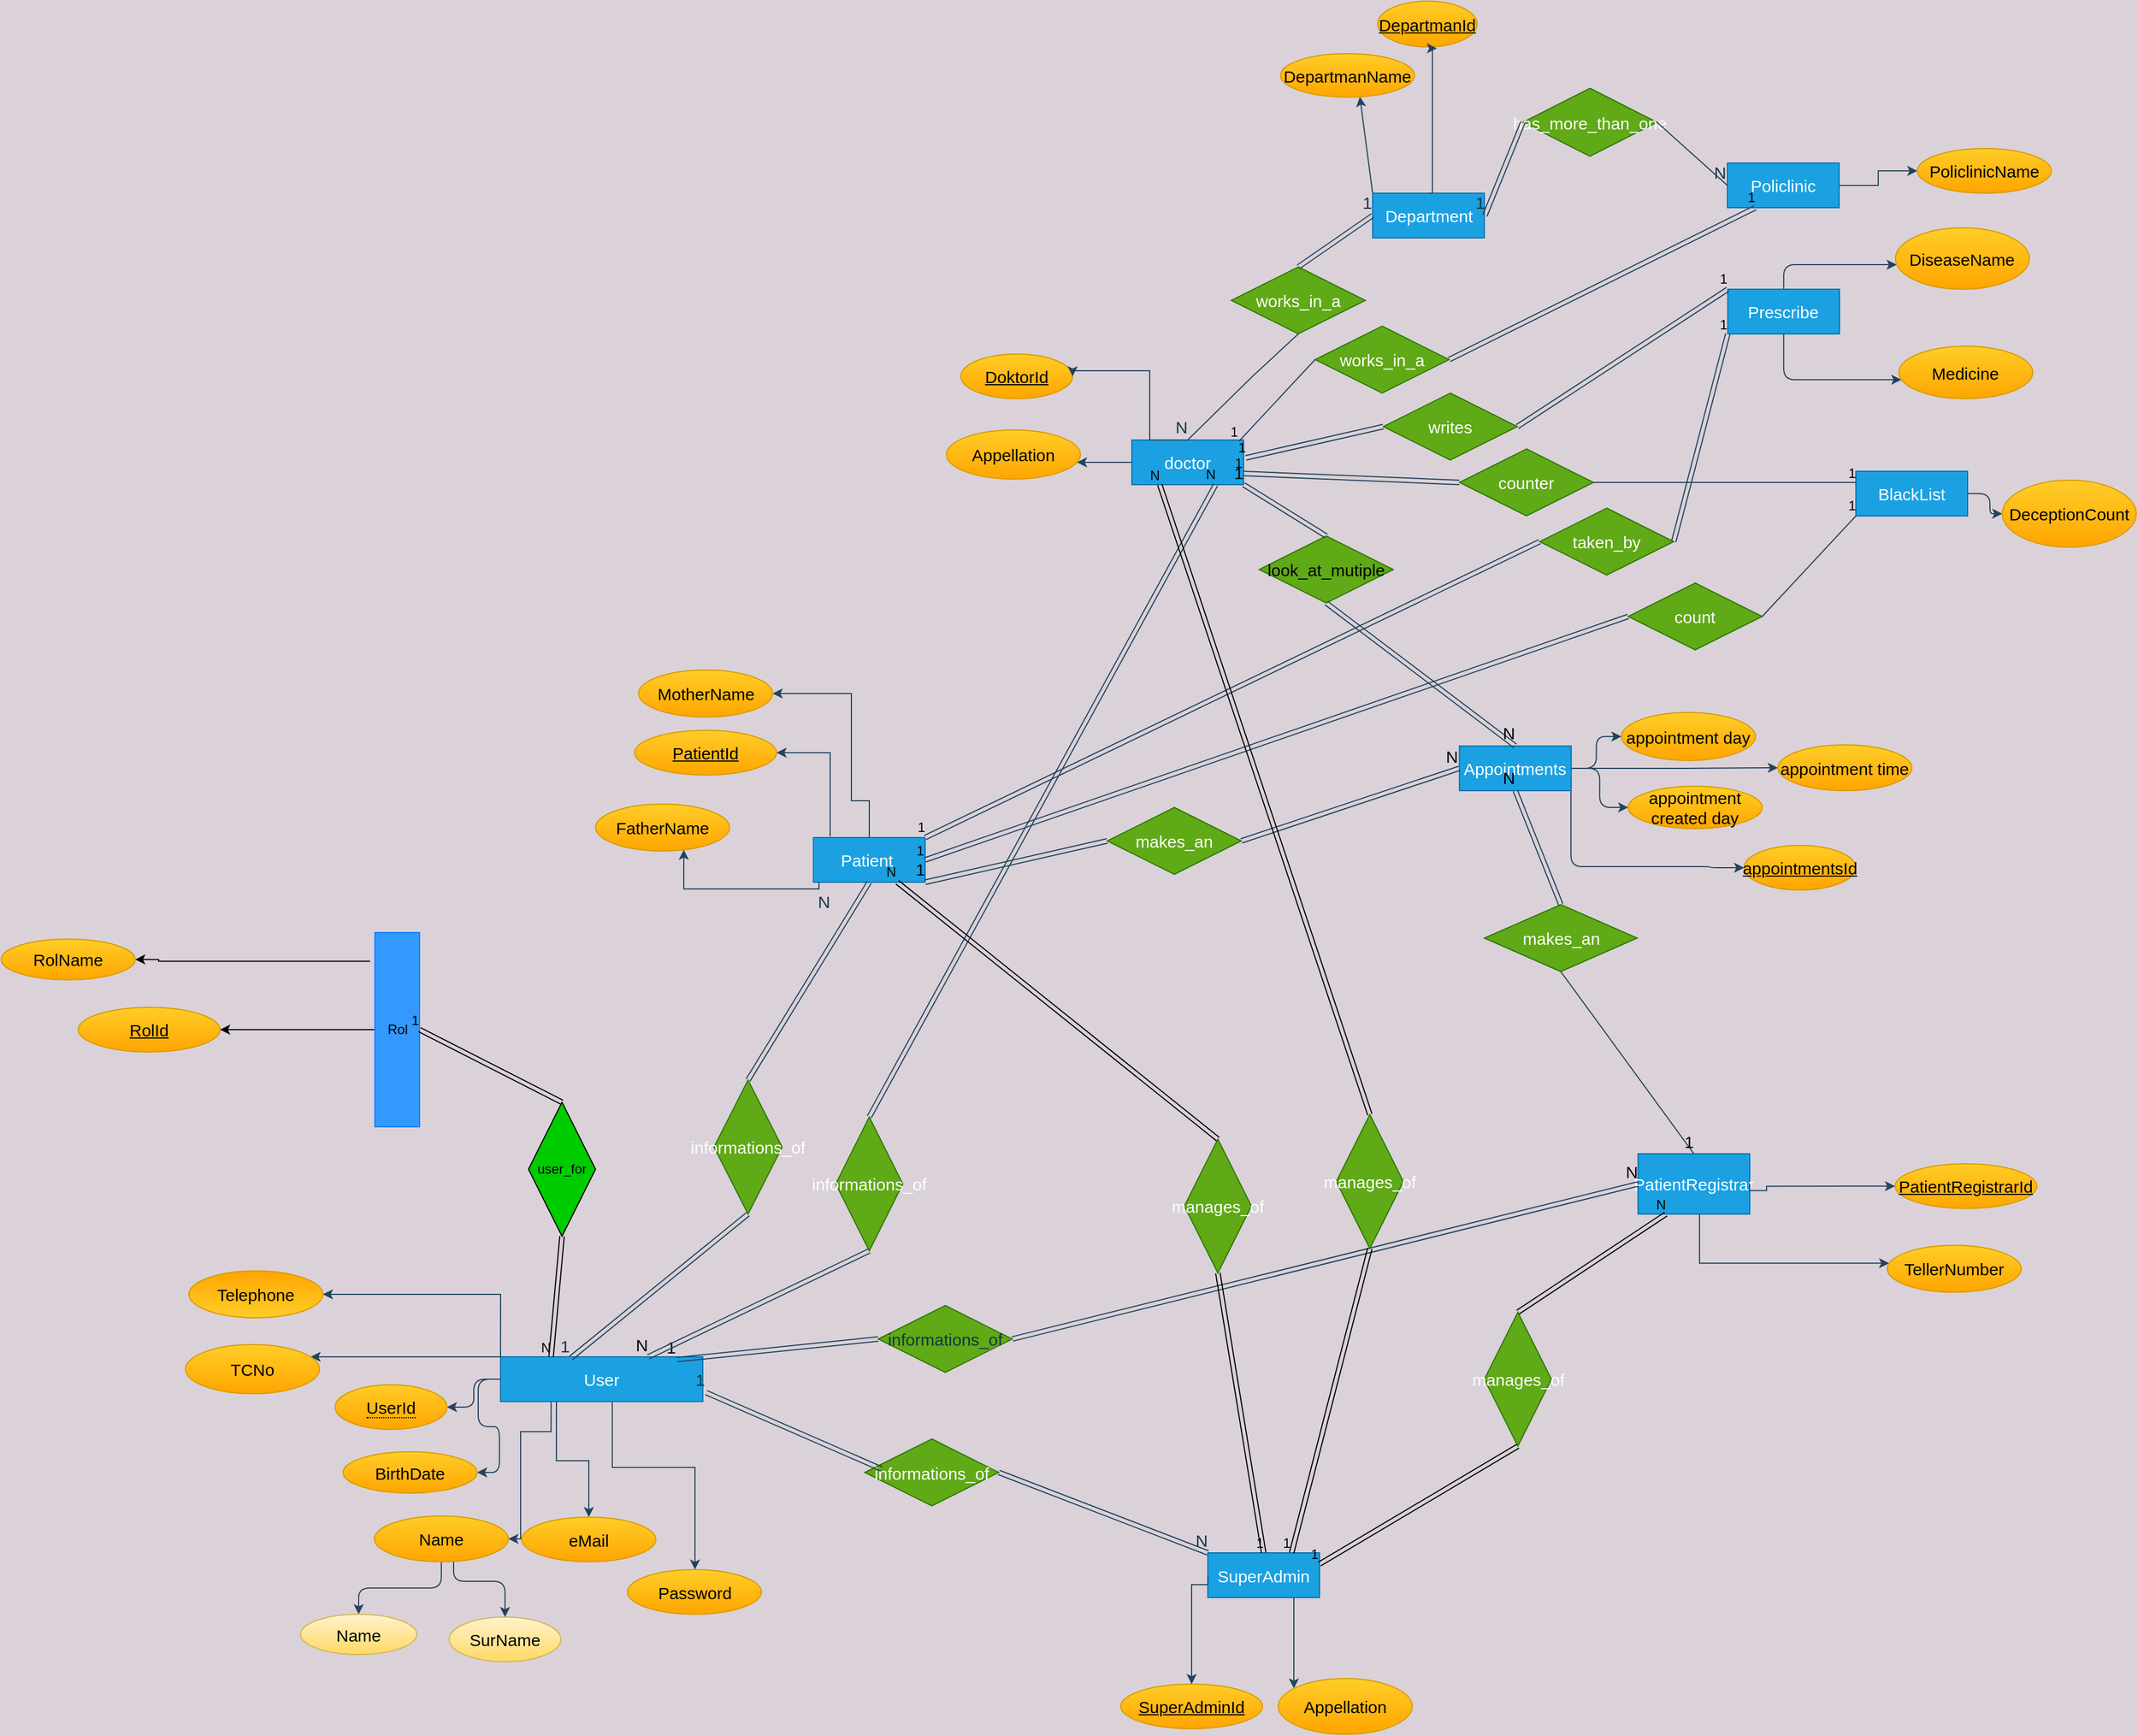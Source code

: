 <mxfile version="14.6.7" type="device"><diagram name="Copy of Page-1" id="dDie4r0zRsrbITL8j_XA"><mxGraphModel dx="1965" dy="1651" grid="0" gridSize="10" guides="1" tooltips="1" connect="1" arrows="1" fold="1" page="1" pageScale="1" pageWidth="827" pageHeight="1169" background="#DAD2D8" math="0" shadow="0"><root><mxCell id="AO2JPcbmWv0frYZ7-JBn-0"/><mxCell id="AO2JPcbmWv0frYZ7-JBn-1" parent="AO2JPcbmWv0frYZ7-JBn-0"/><mxCell id="AO2JPcbmWv0frYZ7-JBn-2" value="" style="edgeStyle=orthogonalEdgeStyle;rounded=0;orthogonalLoop=1;jettySize=auto;html=1;strokeColor=#23445d;fontColor=#143642;labelBackgroundColor=#DAD2D8;fontSize=15;fillColor=#bac8d3;" parent="AO2JPcbmWv0frYZ7-JBn-1" source="AO2JPcbmWv0frYZ7-JBn-3" target="AO2JPcbmWv0frYZ7-JBn-24" edge="1"><mxGeometry relative="1" as="geometry"><Array as="points"><mxPoint x="172" y="83"/><mxPoint x="172" y="83"/></Array></mxGeometry></mxCell><mxCell id="AO2JPcbmWv0frYZ7-JBn-3" value="doctor" style="whiteSpace=wrap;html=1;align=center;fillColor=#1ba1e2;strokeColor=#006EAF;fontColor=#ffffff;fontSize=15;" parent="AO2JPcbmWv0frYZ7-JBn-1" vertex="1"><mxGeometry x="211" y="63" width="100" height="40" as="geometry"/></mxCell><mxCell id="AO2JPcbmWv0frYZ7-JBn-4" value="" style="edgeStyle=orthogonalEdgeStyle;rounded=0;orthogonalLoop=1;jettySize=auto;html=1;strokeColor=#23445d;fontColor=#143642;labelBackgroundColor=#DAD2D8;fontSize=15;fillColor=#bac8d3;" parent="AO2JPcbmWv0frYZ7-JBn-1" source="AO2JPcbmWv0frYZ7-JBn-5" target="AO2JPcbmWv0frYZ7-JBn-8" edge="1"><mxGeometry relative="1" as="geometry"><Array as="points"><mxPoint x="434" y="-262"/></Array></mxGeometry></mxCell><mxCell id="AO2JPcbmWv0frYZ7-JBn-5" value="Department" style="whiteSpace=wrap;html=1;align=center;fillColor=#1ba1e2;strokeColor=#006EAF;fontColor=#ffffff;fontSize=15;" parent="AO2JPcbmWv0frYZ7-JBn-1" vertex="1"><mxGeometry x="426.5" y="-158" width="100" height="40" as="geometry"/></mxCell><mxCell id="AO2JPcbmWv0frYZ7-JBn-6" value="DoktorId" style="ellipse;whiteSpace=wrap;html=1;align=center;fontStyle=4;fillColor=#ffcd28;strokeColor=#d79b00;fontSize=15;gradientColor=#ffa500;" parent="AO2JPcbmWv0frYZ7-JBn-1" vertex="1"><mxGeometry x="58" y="-14" width="100" height="40" as="geometry"/></mxCell><mxCell id="AO2JPcbmWv0frYZ7-JBn-7" value="" style="edgeStyle=orthogonalEdgeStyle;rounded=0;orthogonalLoop=1;jettySize=auto;html=1;exitX=0.5;exitY=0;exitDx=0;exitDy=0;strokeColor=#23445d;fontColor=#143642;labelBackgroundColor=#DAD2D8;entryX=1;entryY=0.5;entryDx=0;entryDy=0;fontSize=15;fillColor=#bac8d3;" parent="AO2JPcbmWv0frYZ7-JBn-1" source="AO2JPcbmWv0frYZ7-JBn-3" target="AO2JPcbmWv0frYZ7-JBn-6" edge="1"><mxGeometry relative="1" as="geometry"><mxPoint x="303" y="110" as="sourcePoint"/><mxPoint x="328" y="191.504" as="targetPoint"/><Array as="points"><mxPoint x="227" y="63"/><mxPoint x="227" y="1"/></Array></mxGeometry></mxCell><mxCell id="AO2JPcbmWv0frYZ7-JBn-8" value="DepartmanName" style="ellipse;whiteSpace=wrap;html=1;fillColor=#ffcd28;strokeColor=#d79b00;fontSize=15;gradientColor=#ffa500;" parent="AO2JPcbmWv0frYZ7-JBn-1" vertex="1"><mxGeometry x="344" y="-283" width="120" height="39" as="geometry"/></mxCell><mxCell id="AO2JPcbmWv0frYZ7-JBn-9" value="DepartmanId" style="ellipse;whiteSpace=wrap;html=1;align=center;fontStyle=4;fillColor=#ffcd28;strokeColor=#d79b00;fontSize=15;gradientColor=#ffa500;" parent="AO2JPcbmWv0frYZ7-JBn-1" vertex="1"><mxGeometry x="431" y="-330" width="89" height="41" as="geometry"/></mxCell><mxCell id="AO2JPcbmWv0frYZ7-JBn-10" value="" style="edgeStyle=orthogonalEdgeStyle;rounded=0;orthogonalLoop=1;jettySize=auto;html=1;exitX=0.5;exitY=0;exitDx=0;exitDy=0;entryX=0.596;entryY=1.032;entryDx=0;entryDy=0;entryPerimeter=0;strokeColor=#23445d;fontColor=#143642;labelBackgroundColor=#DAD2D8;fontSize=15;fillColor=#bac8d3;" parent="AO2JPcbmWv0frYZ7-JBn-1" source="AO2JPcbmWv0frYZ7-JBn-5" target="AO2JPcbmWv0frYZ7-JBn-9" edge="1"><mxGeometry relative="1" as="geometry"><mxPoint x="715.5" y="-43.0" as="sourcePoint"/><mxPoint x="715.5" y="-94" as="targetPoint"/><Array as="points"><mxPoint x="480" y="-158"/></Array></mxGeometry></mxCell><mxCell id="AO2JPcbmWv0frYZ7-JBn-11" value="" style="edgeStyle=orthogonalEdgeStyle;rounded=0;orthogonalLoop=1;jettySize=auto;html=1;strokeColor=#23445d;fontColor=#143642;labelBackgroundColor=#DAD2D8;fontSize=15;fillColor=#bac8d3;" parent="AO2JPcbmWv0frYZ7-JBn-1" source="AO2JPcbmWv0frYZ7-JBn-12" target="AO2JPcbmWv0frYZ7-JBn-13" edge="1"><mxGeometry relative="1" as="geometry"/></mxCell><mxCell id="AO2JPcbmWv0frYZ7-JBn-12" value="Policlinic" style="whiteSpace=wrap;html=1;align=center;fillColor=#1ba1e2;strokeColor=#006EAF;fontColor=#ffffff;fontSize=15;" parent="AO2JPcbmWv0frYZ7-JBn-1" vertex="1"><mxGeometry x="744" y="-185" width="100" height="40" as="geometry"/></mxCell><mxCell id="AO2JPcbmWv0frYZ7-JBn-13" value="PoliclinicName" style="ellipse;whiteSpace=wrap;html=1;fillColor=#ffcd28;strokeColor=#d79b00;fontSize=15;gradientColor=#ffa500;" parent="AO2JPcbmWv0frYZ7-JBn-1" vertex="1"><mxGeometry x="914" y="-198" width="120" height="40" as="geometry"/></mxCell><mxCell id="AO2JPcbmWv0frYZ7-JBn-14" value="&lt;font style=&quot;vertical-align: inherit ; font-size: 15px&quot;&gt;&lt;font style=&quot;vertical-align: inherit ; font-size: 15px&quot;&gt;&lt;font style=&quot;vertical-align: inherit ; font-size: 15px&quot;&gt;&lt;font style=&quot;vertical-align: inherit ; font-size: 15px&quot;&gt;works_in_a&lt;/font&gt;&lt;/font&gt;&lt;/font&gt;&lt;/font&gt;" style="shape=rhombus;perimeter=rhombusPerimeter;whiteSpace=wrap;html=1;align=center;fillColor=#60a917;strokeColor=#2D7600;fontSize=15;fontColor=#ffffff;" parent="AO2JPcbmWv0frYZ7-JBn-1" vertex="1"><mxGeometry x="300" y="-92" width="120" height="60" as="geometry"/></mxCell><mxCell id="AO2JPcbmWv0frYZ7-JBn-15" value="&lt;font style=&quot;vertical-align: inherit ; font-size: 15px&quot;&gt;&lt;font style=&quot;vertical-align: inherit ; font-size: 15px&quot;&gt;has_more_than_one&lt;/font&gt;&lt;/font&gt;" style="shape=rhombus;perimeter=rhombusPerimeter;whiteSpace=wrap;html=1;align=center;fillColor=#60a917;strokeColor=#2D7600;fontSize=15;fontColor=#ffffff;" parent="AO2JPcbmWv0frYZ7-JBn-1" vertex="1"><mxGeometry x="561" y="-252" width="120" height="61" as="geometry"/></mxCell><mxCell id="AO2JPcbmWv0frYZ7-JBn-16" value="" style="shape=link;html=1;rounded=0;entryX=0;entryY=0.5;entryDx=0;entryDy=0;exitX=0.5;exitY=0;exitDx=0;exitDy=0;strokeColor=#23445d;fontColor=#143642;labelBackgroundColor=#DAD2D8;fontSize=15;fillColor=#bac8d3;" parent="AO2JPcbmWv0frYZ7-JBn-1" source="AO2JPcbmWv0frYZ7-JBn-14" target="AO2JPcbmWv0frYZ7-JBn-5" edge="1"><mxGeometry relative="1" as="geometry"><mxPoint x="384" y="-108.67" as="sourcePoint"/><mxPoint x="544" y="-108.67" as="targetPoint"/><Array as="points"/></mxGeometry></mxCell><mxCell id="AO2JPcbmWv0frYZ7-JBn-17" value="1" style="resizable=0;html=1;align=right;verticalAlign=bottom;fillColor=#FAE5C7;strokeColor=#0F8B8D;fontColor=#143642;fontSize=15;" parent="AO2JPcbmWv0frYZ7-JBn-16" connectable="0" vertex="1"><mxGeometry x="1" relative="1" as="geometry"/></mxCell><mxCell id="AO2JPcbmWv0frYZ7-JBn-18" value="" style="endArrow=none;html=1;rounded=0;entryX=0.5;entryY=0;entryDx=0;entryDy=0;exitX=0.5;exitY=1;exitDx=0;exitDy=0;strokeColor=#23445d;fontColor=#143642;labelBackgroundColor=#DAD2D8;fontSize=15;fillColor=#bac8d3;" parent="AO2JPcbmWv0frYZ7-JBn-1" source="AO2JPcbmWv0frYZ7-JBn-14" target="AO2JPcbmWv0frYZ7-JBn-3" edge="1"><mxGeometry relative="1" as="geometry"><mxPoint x="316" y="14.33" as="sourcePoint"/><mxPoint x="476" y="14.33" as="targetPoint"/><Array as="points"><mxPoint x="319" y="6"/></Array></mxGeometry></mxCell><mxCell id="AO2JPcbmWv0frYZ7-JBn-19" value="N" style="resizable=0;html=1;align=right;verticalAlign=bottom;fillColor=#FAE5C7;strokeColor=#0F8B8D;fontColor=#143642;fontSize=15;" parent="AO2JPcbmWv0frYZ7-JBn-18" connectable="0" vertex="1"><mxGeometry x="1" relative="1" as="geometry"/></mxCell><mxCell id="AO2JPcbmWv0frYZ7-JBn-20" value="" style="shape=link;html=1;rounded=0;exitX=0;exitY=0.5;exitDx=0;exitDy=0;strokeColor=#23445d;fontColor=#143642;labelBackgroundColor=#DAD2D8;fontSize=15;fillColor=#bac8d3;" parent="AO2JPcbmWv0frYZ7-JBn-1" source="AO2JPcbmWv0frYZ7-JBn-15" edge="1"><mxGeometry relative="1" as="geometry"><mxPoint x="542" y="89" as="sourcePoint"/><mxPoint x="527" y="-138" as="targetPoint"/><Array as="points"/></mxGeometry></mxCell><mxCell id="AO2JPcbmWv0frYZ7-JBn-21" value="1" style="resizable=0;html=1;align=right;verticalAlign=bottom;fillColor=#FAE5C7;strokeColor=#0F8B8D;fontColor=#143642;fontSize=15;" parent="AO2JPcbmWv0frYZ7-JBn-20" connectable="0" vertex="1"><mxGeometry x="1" relative="1" as="geometry"/></mxCell><mxCell id="AO2JPcbmWv0frYZ7-JBn-22" value="" style="endArrow=none;html=1;rounded=0;entryX=0;entryY=0.5;entryDx=0;entryDy=0;exitX=1;exitY=0.5;exitDx=0;exitDy=0;strokeColor=#23445d;fontColor=#143642;labelBackgroundColor=#DAD2D8;fontSize=15;fillColor=#bac8d3;" parent="AO2JPcbmWv0frYZ7-JBn-1" source="AO2JPcbmWv0frYZ7-JBn-15" target="AO2JPcbmWv0frYZ7-JBn-12" edge="1"><mxGeometry relative="1" as="geometry"><mxPoint x="911" y="-77" as="sourcePoint"/><mxPoint x="271" y="73.0" as="targetPoint"/><Array as="points"/></mxGeometry></mxCell><mxCell id="AO2JPcbmWv0frYZ7-JBn-23" value="N" style="resizable=0;html=1;align=right;verticalAlign=bottom;fillColor=#FAE5C7;strokeColor=#0F8B8D;fontColor=#143642;fontSize=15;" parent="AO2JPcbmWv0frYZ7-JBn-22" connectable="0" vertex="1"><mxGeometry x="1" relative="1" as="geometry"/></mxCell><mxCell id="AO2JPcbmWv0frYZ7-JBn-24" value="Appellation" style="ellipse;whiteSpace=wrap;html=1;fillColor=#ffcd28;strokeColor=#d79b00;fontSize=15;gradientColor=#ffa500;" parent="AO2JPcbmWv0frYZ7-JBn-1" vertex="1"><mxGeometry x="45" y="54" width="120" height="44" as="geometry"/></mxCell><mxCell id="AO2JPcbmWv0frYZ7-JBn-25" value="" style="edgeStyle=orthogonalEdgeStyle;rounded=0;orthogonalLoop=1;jettySize=auto;html=1;strokeColor=#23445d;fontColor=#143642;labelBackgroundColor=#DAD2D8;fontSize=15;fillColor=#bac8d3;" parent="AO2JPcbmWv0frYZ7-JBn-1" source="AO2JPcbmWv0frYZ7-JBn-26" target="AO2JPcbmWv0frYZ7-JBn-27" edge="1"><mxGeometry relative="1" as="geometry"><Array as="points"><mxPoint x="719.03" y="800.15"/></Array></mxGeometry></mxCell><mxCell id="AO2JPcbmWv0frYZ7-JBn-26" value="&lt;font style=&quot;vertical-align: inherit; font-size: 15px;&quot;&gt;&lt;font style=&quot;vertical-align: inherit; font-size: 15px;&quot;&gt;PatientRegistrar&lt;/font&gt;&lt;/font&gt;" style="whiteSpace=wrap;html=1;align=center;fillColor=#1ba1e2;strokeColor=#006EAF;fontColor=#ffffff;fontSize=15;" parent="AO2JPcbmWv0frYZ7-JBn-1" vertex="1"><mxGeometry x="664.03" y="702.15" width="100" height="54" as="geometry"/></mxCell><mxCell id="AO2JPcbmWv0frYZ7-JBn-27" value="TellerNumber" style="ellipse;whiteSpace=wrap;html=1;fillColor=#ffcd28;strokeColor=#d79b00;fontSize=15;gradientColor=#ffa500;" parent="AO2JPcbmWv0frYZ7-JBn-1" vertex="1"><mxGeometry x="887.03" y="784.15" width="120" height="42" as="geometry"/></mxCell><mxCell id="AO2JPcbmWv0frYZ7-JBn-28" value="&lt;font style=&quot;vertical-align: inherit; font-size: 15px;&quot;&gt;&lt;font style=&quot;vertical-align: inherit; font-size: 15px;&quot;&gt;PatientRegistrarId&lt;/font&gt;&lt;/font&gt;" style="ellipse;whiteSpace=wrap;html=1;align=center;fontStyle=4;fillColor=#ffcd28;strokeColor=#d79b00;fontSize=15;gradientColor=#ffa500;" parent="AO2JPcbmWv0frYZ7-JBn-1" vertex="1"><mxGeometry x="894.03" y="711.15" width="127" height="40" as="geometry"/></mxCell><mxCell id="AO2JPcbmWv0frYZ7-JBn-29" value="" style="edgeStyle=orthogonalEdgeStyle;rounded=0;orthogonalLoop=1;jettySize=auto;html=1;exitX=0.25;exitY=1;exitDx=0;exitDy=0;strokeColor=#23445d;fontColor=#143642;labelBackgroundColor=#DAD2D8;fontSize=15;fillColor=#bac8d3;" parent="AO2JPcbmWv0frYZ7-JBn-1" source="AO2JPcbmWv0frYZ7-JBn-52" target="AO2JPcbmWv0frYZ7-JBn-37" edge="1"><mxGeometry relative="1" as="geometry"><Array as="points"><mxPoint x="-329" y="951"/><mxPoint x="-336" y="951"/><mxPoint x="-336" y="1014"/></Array></mxGeometry></mxCell><mxCell id="AO2JPcbmWv0frYZ7-JBn-30" value="" style="edgeStyle=orthogonalEdgeStyle;rounded=0;orthogonalLoop=1;jettySize=auto;html=1;strokeColor=#23445d;fontColor=#143642;labelBackgroundColor=#DAD2D8;exitX=0;exitY=0;exitDx=0;exitDy=0;fontSize=15;fillColor=#bac8d3;" parent="AO2JPcbmWv0frYZ7-JBn-1" source="AO2JPcbmWv0frYZ7-JBn-52" target="AO2JPcbmWv0frYZ7-JBn-38" edge="1"><mxGeometry relative="1" as="geometry"><Array as="points"><mxPoint x="-423" y="884"/><mxPoint x="-423" y="884"/></Array></mxGeometry></mxCell><mxCell id="AO2JPcbmWv0frYZ7-JBn-31" value="" style="edgeStyle=orthogonalEdgeStyle;rounded=0;orthogonalLoop=1;jettySize=auto;html=1;exitX=0.5;exitY=1;exitDx=0;exitDy=0;strokeColor=#23445d;fontColor=#143642;labelBackgroundColor=#DAD2D8;fontSize=15;fillColor=#bac8d3;" parent="AO2JPcbmWv0frYZ7-JBn-1" source="AO2JPcbmWv0frYZ7-JBn-52" target="AO2JPcbmWv0frYZ7-JBn-39" edge="1"><mxGeometry relative="1" as="geometry"><Array as="points"><mxPoint x="-304" y="977"/><mxPoint x="-275" y="977"/></Array></mxGeometry></mxCell><mxCell id="AO2JPcbmWv0frYZ7-JBn-32" value="" style="edgeStyle=orthogonalEdgeStyle;rounded=0;orthogonalLoop=1;jettySize=auto;html=1;exitX=1;exitY=1;exitDx=0;exitDy=0;strokeColor=#23445d;fontColor=#143642;labelBackgroundColor=#DAD2D8;fontSize=15;fillColor=#bac8d3;" parent="AO2JPcbmWv0frYZ7-JBn-1" source="AO2JPcbmWv0frYZ7-JBn-52" target="AO2JPcbmWv0frYZ7-JBn-40" edge="1"><mxGeometry relative="1" as="geometry"><Array as="points"><mxPoint x="-254" y="983"/><mxPoint x="-180" y="983"/></Array></mxGeometry></mxCell><mxCell id="AO2JPcbmWv0frYZ7-JBn-33" value="" style="edgeStyle=orthogonalEdgeStyle;rounded=0;orthogonalLoop=1;jettySize=auto;html=1;strokeColor=#23445d;fontColor=#143642;labelBackgroundColor=#DAD2D8;fontSize=15;fillColor=#bac8d3;" parent="AO2JPcbmWv0frYZ7-JBn-1" source="AO2JPcbmWv0frYZ7-JBn-34" target="AO2JPcbmWv0frYZ7-JBn-43" edge="1"><mxGeometry relative="1" as="geometry"><Array as="points"><mxPoint x="356" y="1118.5"/><mxPoint x="356" y="1118.5"/></Array></mxGeometry></mxCell><mxCell id="AO2JPcbmWv0frYZ7-JBn-34" value="&lt;span style=&quot;font-size: 15px;&quot;&gt;SuperAdmin&lt;/span&gt;" style="whiteSpace=wrap;html=1;align=center;fillColor=#1ba1e2;strokeColor=#006EAF;fontColor=#ffffff;fontSize=15;" parent="AO2JPcbmWv0frYZ7-JBn-1" vertex="1"><mxGeometry x="279" y="1059.5" width="100" height="40" as="geometry"/></mxCell><mxCell id="AO2JPcbmWv0frYZ7-JBn-35" value="" style="edgeStyle=orthogonalEdgeStyle;curved=0;rounded=1;sketch=0;orthogonalLoop=1;jettySize=auto;html=1;fontColor=#143642;strokeColor=#23445d;fillColor=#bac8d3;fontSize=15;" parent="AO2JPcbmWv0frYZ7-JBn-1" source="AO2JPcbmWv0frYZ7-JBn-37" target="AO2JPcbmWv0frYZ7-JBn-80" edge="1"><mxGeometry relative="1" as="geometry"/></mxCell><mxCell id="AO2JPcbmWv0frYZ7-JBn-36" value="" style="edgeStyle=orthogonalEdgeStyle;curved=0;rounded=1;sketch=0;orthogonalLoop=1;jettySize=auto;html=1;fontColor=#143642;strokeColor=#23445d;fillColor=#bac8d3;entryX=0.5;entryY=0;entryDx=0;entryDy=0;fontSize=15;" parent="AO2JPcbmWv0frYZ7-JBn-1" source="AO2JPcbmWv0frYZ7-JBn-37" target="AO2JPcbmWv0frYZ7-JBn-81" edge="1"><mxGeometry relative="1" as="geometry"><mxPoint x="-340" y="1126.5" as="targetPoint"/><Array as="points"><mxPoint x="-396" y="1085"/><mxPoint x="-350" y="1085"/><mxPoint x="-350" y="1109"/></Array></mxGeometry></mxCell><mxCell id="AO2JPcbmWv0frYZ7-JBn-37" value="&lt;font style=&quot;vertical-align: inherit; font-size: 15px;&quot;&gt;&lt;font style=&quot;vertical-align: inherit; font-size: 15px;&quot;&gt;Name&lt;/font&gt;&lt;/font&gt;" style="ellipse;whiteSpace=wrap;html=1;fillColor=#ffcd28;strokeColor=#d79b00;fontSize=15;gradientColor=#ffa500;" parent="AO2JPcbmWv0frYZ7-JBn-1" vertex="1"><mxGeometry x="-467" y="1026.5" width="120" height="41" as="geometry"/></mxCell><mxCell id="AO2JPcbmWv0frYZ7-JBn-38" value="&lt;font style=&quot;vertical-align: inherit; font-size: 15px;&quot;&gt;&lt;font style=&quot;vertical-align: inherit; font-size: 15px;&quot;&gt;TCNo&lt;/font&gt;&lt;/font&gt;" style="ellipse;whiteSpace=wrap;html=1;fillColor=#ffcd28;strokeColor=#d79b00;fontSize=15;gradientColor=#ffa500;" parent="AO2JPcbmWv0frYZ7-JBn-1" vertex="1"><mxGeometry x="-636" y="873" width="120" height="44" as="geometry"/></mxCell><mxCell id="AO2JPcbmWv0frYZ7-JBn-39" value="&lt;font style=&quot;vertical-align: inherit; font-size: 15px;&quot;&gt;&lt;font style=&quot;vertical-align: inherit; font-size: 15px;&quot;&gt;eMail&lt;/font&gt;&lt;/font&gt;" style="ellipse;whiteSpace=wrap;html=1;fillColor=#ffcd28;strokeColor=#d79b00;fontSize=15;gradientColor=#ffa500;" parent="AO2JPcbmWv0frYZ7-JBn-1" vertex="1"><mxGeometry x="-335" y="1027.5" width="120" height="40" as="geometry"/></mxCell><mxCell id="AO2JPcbmWv0frYZ7-JBn-40" value="&lt;font style=&quot;vertical-align: inherit; font-size: 15px;&quot;&gt;&lt;font style=&quot;vertical-align: inherit; font-size: 15px;&quot;&gt;&lt;font style=&quot;vertical-align: inherit; font-size: 15px;&quot;&gt;&lt;font style=&quot;vertical-align: inherit; font-size: 15px;&quot;&gt;Password&lt;/font&gt;&lt;/font&gt;&lt;/font&gt;&lt;/font&gt;" style="ellipse;whiteSpace=wrap;html=1;fillColor=#ffcd28;strokeColor=#d79b00;fontSize=15;gradientColor=#ffa500;" parent="AO2JPcbmWv0frYZ7-JBn-1" vertex="1"><mxGeometry x="-240.5" y="1074.5" width="120" height="40" as="geometry"/></mxCell><mxCell id="AO2JPcbmWv0frYZ7-JBn-41" value="&lt;font style=&quot;vertical-align: inherit; font-size: 15px;&quot;&gt;&lt;font style=&quot;vertical-align: inherit; font-size: 15px;&quot;&gt;SuperAdminId&lt;/font&gt;&lt;/font&gt;" style="ellipse;whiteSpace=wrap;html=1;align=center;fontStyle=4;fillColor=#ffcd28;strokeColor=#d79b00;fontSize=15;gradientColor=#ffa500;" parent="AO2JPcbmWv0frYZ7-JBn-1" vertex="1"><mxGeometry x="201" y="1177" width="127" height="40" as="geometry"/></mxCell><mxCell id="AO2JPcbmWv0frYZ7-JBn-42" value="" style="edgeStyle=orthogonalEdgeStyle;rounded=0;orthogonalLoop=1;jettySize=auto;html=1;entryX=0.5;entryY=0;entryDx=0;entryDy=0;exitX=0;exitY=0.5;exitDx=0;exitDy=0;strokeColor=#23445d;fontColor=#143642;labelBackgroundColor=#DAD2D8;fontSize=15;fillColor=#bac8d3;" parent="AO2JPcbmWv0frYZ7-JBn-1" source="AO2JPcbmWv0frYZ7-JBn-34" target="AO2JPcbmWv0frYZ7-JBn-41" edge="1"><mxGeometry relative="1" as="geometry"><mxPoint x="377" y="687.5" as="sourcePoint"/><mxPoint x="377" y="734.5" as="targetPoint"/><Array as="points"><mxPoint x="265" y="1088"/></Array></mxGeometry></mxCell><mxCell id="AO2JPcbmWv0frYZ7-JBn-43" value="Appellation" style="ellipse;whiteSpace=wrap;html=1;fillColor=#ffcd28;strokeColor=#d79b00;fontSize=15;gradientColor=#ffa500;" parent="AO2JPcbmWv0frYZ7-JBn-1" vertex="1"><mxGeometry x="342" y="1172" width="120" height="50" as="geometry"/></mxCell><mxCell id="AO2JPcbmWv0frYZ7-JBn-44" value="" style="edgeStyle=orthogonalEdgeStyle;rounded=0;orthogonalLoop=1;jettySize=auto;html=1;exitX=0.5;exitY=0;exitDx=0;exitDy=0;strokeColor=#23445d;fontColor=#143642;labelBackgroundColor=#DAD2D8;fontSize=15;fillColor=#bac8d3;" parent="AO2JPcbmWv0frYZ7-JBn-1" source="AO2JPcbmWv0frYZ7-JBn-46" target="AO2JPcbmWv0frYZ7-JBn-47" edge="1"><mxGeometry relative="1" as="geometry"><Array as="points"><mxPoint x="-24" y="386"/><mxPoint x="-40" y="386"/></Array></mxGeometry></mxCell><mxCell id="AO2JPcbmWv0frYZ7-JBn-45" value="" style="edgeStyle=orthogonalEdgeStyle;rounded=0;orthogonalLoop=1;jettySize=auto;html=1;strokeColor=#23445d;fontColor=#143642;labelBackgroundColor=#DAD2D8;fontSize=15;fillColor=#bac8d3;" parent="AO2JPcbmWv0frYZ7-JBn-1" source="AO2JPcbmWv0frYZ7-JBn-46" target="AO2JPcbmWv0frYZ7-JBn-49" edge="1"><mxGeometry relative="1" as="geometry"><Array as="points"><mxPoint x="-69" y="465"/><mxPoint x="-190" y="465"/></Array></mxGeometry></mxCell><mxCell id="AO2JPcbmWv0frYZ7-JBn-46" value="&lt;font style=&quot;vertical-align: inherit; font-size: 15px;&quot;&gt;&lt;font style=&quot;vertical-align: inherit; font-size: 15px;&quot;&gt;Patient&amp;nbsp;&lt;/font&gt;&lt;/font&gt;" style="whiteSpace=wrap;html=1;align=center;fillColor=#1ba1e2;strokeColor=#006EAF;fontColor=#ffffff;fontSize=15;" parent="AO2JPcbmWv0frYZ7-JBn-1" vertex="1"><mxGeometry x="-74" y="419" width="100" height="40" as="geometry"/></mxCell><mxCell id="AO2JPcbmWv0frYZ7-JBn-47" value="&lt;font style=&quot;vertical-align: inherit ; font-size: 15px&quot;&gt;&lt;font style=&quot;vertical-align: inherit ; font-size: 15px&quot;&gt;MotherName&lt;/font&gt;&lt;/font&gt;" style="ellipse;whiteSpace=wrap;html=1;fillColor=#ffcd28;strokeColor=#d79b00;fontSize=15;gradientColor=#ffa500;" parent="AO2JPcbmWv0frYZ7-JBn-1" vertex="1"><mxGeometry x="-230.5" y="269" width="120" height="42" as="geometry"/></mxCell><mxCell id="AO2JPcbmWv0frYZ7-JBn-48" value="&lt;font style=&quot;vertical-align: inherit; font-size: 15px;&quot;&gt;&lt;font style=&quot;vertical-align: inherit; font-size: 15px;&quot;&gt;PatientId&lt;/font&gt;&lt;/font&gt;" style="ellipse;whiteSpace=wrap;html=1;align=center;fontStyle=4;fillColor=#ffcd28;strokeColor=#d79b00;fontSize=15;gradientColor=#ffa500;" parent="AO2JPcbmWv0frYZ7-JBn-1" vertex="1"><mxGeometry x="-234" y="323" width="127" height="40" as="geometry"/></mxCell><mxCell id="AO2JPcbmWv0frYZ7-JBn-49" value="FatherName" style="ellipse;whiteSpace=wrap;html=1;fillColor=#ffcd28;strokeColor=#d79b00;fontSize=15;gradientColor=#ffa500;" parent="AO2JPcbmWv0frYZ7-JBn-1" vertex="1"><mxGeometry x="-269" y="389" width="120" height="42" as="geometry"/></mxCell><mxCell id="AO2JPcbmWv0frYZ7-JBn-50" value="" style="edgeStyle=orthogonalEdgeStyle;curved=0;rounded=1;sketch=0;orthogonalLoop=1;jettySize=auto;html=1;strokeColor=#23445d;fontColor=#143642;labelBackgroundColor=#DAD2D8;entryX=1;entryY=0.5;entryDx=0;entryDy=0;fontSize=15;fillColor=#bac8d3;" parent="AO2JPcbmWv0frYZ7-JBn-1" source="AO2JPcbmWv0frYZ7-JBn-52" target="AO2JPcbmWv0frYZ7-JBn-53" edge="1"><mxGeometry relative="1" as="geometry"/></mxCell><mxCell id="AO2JPcbmWv0frYZ7-JBn-51" value="" style="edgeStyle=orthogonalEdgeStyle;curved=0;rounded=1;sketch=0;orthogonalLoop=1;jettySize=auto;html=1;entryX=1;entryY=0.5;entryDx=0;entryDy=0;strokeColor=#23445d;fontColor=#143642;labelBackgroundColor=#DAD2D8;fontSize=15;fillColor=#bac8d3;" parent="AO2JPcbmWv0frYZ7-JBn-1" source="AO2JPcbmWv0frYZ7-JBn-52" target="AO2JPcbmWv0frYZ7-JBn-54" edge="1"><mxGeometry relative="1" as="geometry"><Array as="points"/></mxGeometry></mxCell><mxCell id="AO2JPcbmWv0frYZ7-JBn-52" value="User" style="whiteSpace=wrap;html=1;align=center;rounded=0;sketch=0;fillColor=#1ba1e2;strokeColor=#006EAF;fontColor=#ffffff;fontSize=15;" parent="AO2JPcbmWv0frYZ7-JBn-1" vertex="1"><mxGeometry x="-354.01" y="884" width="181.01" height="40" as="geometry"/></mxCell><mxCell id="AO2JPcbmWv0frYZ7-JBn-53" value="BirthDate" style="ellipse;whiteSpace=wrap;html=1;rounded=0;sketch=0;fillColor=#ffcd28;strokeColor=#d79b00;fontSize=15;gradientColor=#ffa500;" parent="AO2JPcbmWv0frYZ7-JBn-1" vertex="1"><mxGeometry x="-495" y="969" width="120" height="37" as="geometry"/></mxCell><mxCell id="AO2JPcbmWv0frYZ7-JBn-54" value="&lt;span style=&quot;border-bottom: 1px dotted; font-size: 15px;&quot;&gt;UserId&lt;/span&gt;" style="ellipse;whiteSpace=wrap;html=1;align=center;rounded=0;sketch=0;fillColor=#ffcd28;strokeColor=#d79b00;fontSize=15;gradientColor=#ffa500;" parent="AO2JPcbmWv0frYZ7-JBn-1" vertex="1"><mxGeometry x="-502" y="909" width="100" height="40" as="geometry"/></mxCell><mxCell id="AO2JPcbmWv0frYZ7-JBn-55" value="" style="edgeStyle=orthogonalEdgeStyle;rounded=0;orthogonalLoop=1;jettySize=auto;html=1;entryX=1;entryY=0.5;entryDx=0;entryDy=0;strokeColor=#23445d;fontColor=#143642;labelBackgroundColor=#DAD2D8;fontSize=15;fillColor=#bac8d3;" parent="AO2JPcbmWv0frYZ7-JBn-1" target="AO2JPcbmWv0frYZ7-JBn-48" edge="1"><mxGeometry relative="1" as="geometry"><Array as="points"><mxPoint x="-59" y="343"/></Array><mxPoint x="-59" y="418" as="sourcePoint"/><mxPoint x="-180.0" y="537" as="targetPoint"/></mxGeometry></mxCell><mxCell id="AO2JPcbmWv0frYZ7-JBn-56" value="informations_of" style="shape=rhombus;perimeter=rhombusPerimeter;whiteSpace=wrap;html=1;align=center;rounded=0;sketch=0;fillColor=#60a917;strokeColor=#2D7600;fontSize=15;fontColor=#ffffff;direction=south;" parent="AO2JPcbmWv0frYZ7-JBn-1" vertex="1"><mxGeometry x="-163" y="636.15" width="61" height="120" as="geometry"/></mxCell><mxCell id="AO2JPcbmWv0frYZ7-JBn-57" value="" style="shape=link;html=1;rounded=0;exitX=0;exitY=0.5;exitDx=0;exitDy=0;strokeColor=#23445d;fontColor=#143642;labelBackgroundColor=#DAD2D8;entryX=0.5;entryY=1;entryDx=0;entryDy=0;fontSize=15;fillColor=#bac8d3;" parent="AO2JPcbmWv0frYZ7-JBn-1" source="AO2JPcbmWv0frYZ7-JBn-56" target="AO2JPcbmWv0frYZ7-JBn-46" edge="1"><mxGeometry relative="1" as="geometry"><mxPoint x="425" y="693" as="sourcePoint"/><mxPoint x="-33" y="486" as="targetPoint"/></mxGeometry></mxCell><mxCell id="AO2JPcbmWv0frYZ7-JBn-58" value="N" style="resizable=0;html=1;align=right;verticalAlign=bottom;fillColor=#FAE5C7;strokeColor=#0F8B8D;fontColor=#143642;fontSize=15;" parent="AO2JPcbmWv0frYZ7-JBn-57" connectable="0" vertex="1"><mxGeometry x="1" relative="1" as="geometry"><mxPoint x="-34" y="28" as="offset"/></mxGeometry></mxCell><mxCell id="AO2JPcbmWv0frYZ7-JBn-59" value="" style="shape=link;html=1;rounded=0;exitX=1;exitY=0.5;exitDx=0;exitDy=0;strokeColor=#23445d;fontColor=#143642;labelBackgroundColor=#DAD2D8;fontSize=15;fillColor=#bac8d3;entryX=0.348;entryY=0.025;entryDx=0;entryDy=0;entryPerimeter=0;" parent="AO2JPcbmWv0frYZ7-JBn-1" source="AO2JPcbmWv0frYZ7-JBn-56" target="AO2JPcbmWv0frYZ7-JBn-52" edge="1"><mxGeometry relative="1" as="geometry"><mxPoint x="262" y="553" as="sourcePoint"/><mxPoint x="-85" y="715" as="targetPoint"/></mxGeometry></mxCell><mxCell id="AO2JPcbmWv0frYZ7-JBn-60" value="1" style="resizable=0;html=1;align=right;verticalAlign=bottom;fillColor=#FAE5C7;strokeColor=#0F8B8D;fontColor=#143642;fontSize=15;" parent="AO2JPcbmWv0frYZ7-JBn-59" connectable="0" vertex="1"><mxGeometry x="1" relative="1" as="geometry"/></mxCell><mxCell id="AO2JPcbmWv0frYZ7-JBn-61" value="informations_of" style="shape=rhombus;perimeter=rhombusPerimeter;whiteSpace=wrap;html=1;align=center;rounded=0;sketch=0;fillColor=#60a917;strokeColor=#2D7600;fontSize=15;fontColor=#ffffff;" parent="AO2JPcbmWv0frYZ7-JBn-1" vertex="1"><mxGeometry x="-28" y="957.5" width="120" height="60" as="geometry"/></mxCell><mxCell id="AO2JPcbmWv0frYZ7-JBn-62" value="" style="shape=link;html=1;rounded=0;strokeColor=#23445d;fontColor=#143642;labelBackgroundColor=#DAD2D8;fontSize=15;fillColor=#bac8d3;exitX=0.126;exitY=0.449;exitDx=0;exitDy=0;exitPerimeter=0;" parent="AO2JPcbmWv0frYZ7-JBn-1" source="AO2JPcbmWv0frYZ7-JBn-61" edge="1"><mxGeometry relative="1" as="geometry"><mxPoint x="336" y="741" as="sourcePoint"/><mxPoint x="-170" y="916" as="targetPoint"/></mxGeometry></mxCell><mxCell id="AO2JPcbmWv0frYZ7-JBn-63" value="1" style="resizable=0;html=1;align=right;verticalAlign=bottom;fillColor=#FAE5C7;strokeColor=#0F8B8D;fontColor=#143642;fontSize=15;" parent="AO2JPcbmWv0frYZ7-JBn-62" connectable="0" vertex="1"><mxGeometry x="1" relative="1" as="geometry"/></mxCell><mxCell id="AO2JPcbmWv0frYZ7-JBn-64" value="" style="shape=link;html=1;rounded=0;entryX=0;entryY=0;entryDx=0;entryDy=0;exitX=1;exitY=0.5;exitDx=0;exitDy=0;strokeColor=#23445d;fontColor=#143642;labelBackgroundColor=#DAD2D8;fontSize=15;fillColor=#bac8d3;" parent="AO2JPcbmWv0frYZ7-JBn-1" source="AO2JPcbmWv0frYZ7-JBn-61" target="AO2JPcbmWv0frYZ7-JBn-34" edge="1"><mxGeometry relative="1" as="geometry"><mxPoint x="60" y="892" as="sourcePoint"/><mxPoint x="220" y="892" as="targetPoint"/></mxGeometry></mxCell><mxCell id="AO2JPcbmWv0frYZ7-JBn-65" value="N" style="resizable=0;html=1;align=right;verticalAlign=bottom;fillColor=#FAE5C7;strokeColor=#0F8B8D;fontColor=#143642;fontSize=15;" parent="AO2JPcbmWv0frYZ7-JBn-64" connectable="0" vertex="1"><mxGeometry x="1" relative="1" as="geometry"/></mxCell><mxCell id="AO2JPcbmWv0frYZ7-JBn-66" value="&lt;span style=&quot;color: rgb(20 , 54 , 66)&quot;&gt;informations_of&lt;/span&gt;" style="shape=rhombus;perimeter=rhombusPerimeter;whiteSpace=wrap;html=1;align=center;rounded=0;sketch=0;strokeColor=#2D7600;fillColor=#60a917;fontSize=15;fontColor=#ffffff;" parent="AO2JPcbmWv0frYZ7-JBn-1" vertex="1"><mxGeometry x="-16" y="838" width="120" height="60" as="geometry"/></mxCell><mxCell id="AO2JPcbmWv0frYZ7-JBn-67" value="" style="shape=link;html=1;rounded=0;fontColor=#143642;strokeColor=#23445d;fillColor=#bac8d3;entryX=0;entryY=0.5;entryDx=0;entryDy=0;exitX=1;exitY=0.5;exitDx=0;exitDy=0;fontSize=15;" parent="AO2JPcbmWv0frYZ7-JBn-1" source="AO2JPcbmWv0frYZ7-JBn-66" target="AO2JPcbmWv0frYZ7-JBn-26" edge="1"><mxGeometry relative="1" as="geometry"><mxPoint x="665" y="501" as="sourcePoint"/><mxPoint x="825" y="501" as="targetPoint"/></mxGeometry></mxCell><mxCell id="AO2JPcbmWv0frYZ7-JBn-68" value="N" style="resizable=0;html=1;align=right;verticalAlign=bottom;fontSize=15;" parent="AO2JPcbmWv0frYZ7-JBn-67" connectable="0" vertex="1"><mxGeometry x="1" relative="1" as="geometry"/></mxCell><mxCell id="AO2JPcbmWv0frYZ7-JBn-69" value="" style="shape=link;html=1;rounded=0;fontColor=#143642;strokeColor=#23445d;fillColor=#bac8d3;exitX=0;exitY=0.5;exitDx=0;exitDy=0;fontSize=15;entryX=0.872;entryY=0.061;entryDx=0;entryDy=0;entryPerimeter=0;" parent="AO2JPcbmWv0frYZ7-JBn-1" source="AO2JPcbmWv0frYZ7-JBn-66" target="AO2JPcbmWv0frYZ7-JBn-52" edge="1"><mxGeometry relative="1" as="geometry"><mxPoint x="470" y="685" as="sourcePoint"/><mxPoint x="-85" y="851" as="targetPoint"/></mxGeometry></mxCell><mxCell id="AO2JPcbmWv0frYZ7-JBn-70" value="1" style="resizable=0;html=1;align=right;verticalAlign=bottom;fontSize=15;" parent="AO2JPcbmWv0frYZ7-JBn-69" connectable="0" vertex="1"><mxGeometry x="1" relative="1" as="geometry"/></mxCell><mxCell id="AO2JPcbmWv0frYZ7-JBn-71" value="" style="edgeStyle=orthogonalEdgeStyle;curved=0;rounded=1;sketch=0;orthogonalLoop=1;jettySize=auto;html=1;fontColor=#143642;strokeColor=#23445d;fillColor=#bac8d3;fontSize=15;" parent="AO2JPcbmWv0frYZ7-JBn-1" source="AO2JPcbmWv0frYZ7-JBn-75" target="AO2JPcbmWv0frYZ7-JBn-76" edge="1"><mxGeometry relative="1" as="geometry"/></mxCell><mxCell id="AO2JPcbmWv0frYZ7-JBn-72" value="" style="edgeStyle=orthogonalEdgeStyle;curved=0;rounded=1;sketch=0;orthogonalLoop=1;jettySize=auto;html=1;fontColor=#143642;strokeColor=#23445d;fillColor=#bac8d3;fontSize=15;" parent="AO2JPcbmWv0frYZ7-JBn-1" source="AO2JPcbmWv0frYZ7-JBn-75" target="AO2JPcbmWv0frYZ7-JBn-77" edge="1"><mxGeometry relative="1" as="geometry"/></mxCell><mxCell id="AO2JPcbmWv0frYZ7-JBn-73" value="" style="edgeStyle=orthogonalEdgeStyle;curved=0;rounded=1;sketch=0;orthogonalLoop=1;jettySize=auto;html=1;fontColor=#143642;strokeColor=#23445d;fillColor=#bac8d3;entryX=0;entryY=0.5;entryDx=0;entryDy=0;fontSize=15;" parent="AO2JPcbmWv0frYZ7-JBn-1" source="AO2JPcbmWv0frYZ7-JBn-75" target="AO2JPcbmWv0frYZ7-JBn-78" edge="1"><mxGeometry relative="1" as="geometry"/></mxCell><mxCell id="AO2JPcbmWv0frYZ7-JBn-74" value="" style="edgeStyle=orthogonalEdgeStyle;curved=0;rounded=1;sketch=0;orthogonalLoop=1;jettySize=auto;html=1;fontColor=#143642;strokeColor=#23445d;fillColor=#bac8d3;entryX=0;entryY=0.5;entryDx=0;entryDy=0;fontSize=15;" parent="AO2JPcbmWv0frYZ7-JBn-1" source="AO2JPcbmWv0frYZ7-JBn-75" target="AO2JPcbmWv0frYZ7-JBn-146" edge="1"><mxGeometry relative="1" as="geometry"><mxPoint x="729.0" y="450" as="targetPoint"/><Array as="points"><mxPoint x="604" y="445"/><mxPoint x="729" y="445"/></Array></mxGeometry></mxCell><mxCell id="AO2JPcbmWv0frYZ7-JBn-75" value="Appointments" style="whiteSpace=wrap;html=1;align=center;rounded=0;sketch=0;strokeColor=#006EAF;fillColor=#1ba1e2;fontSize=15;fontColor=#ffffff;" parent="AO2JPcbmWv0frYZ7-JBn-1" vertex="1"><mxGeometry x="504.2" y="337" width="100" height="40" as="geometry"/></mxCell><mxCell id="AO2JPcbmWv0frYZ7-JBn-76" value="appointment time" style="ellipse;whiteSpace=wrap;html=1;rounded=0;strokeColor=#d79b00;fillColor=#ffcd28;sketch=0;fontSize=15;gradientColor=#ffa500;" parent="AO2JPcbmWv0frYZ7-JBn-1" vertex="1"><mxGeometry x="789.2" y="336" width="120" height="41" as="geometry"/></mxCell><mxCell id="AO2JPcbmWv0frYZ7-JBn-77" value="appointment day" style="ellipse;whiteSpace=wrap;html=1;rounded=0;strokeColor=#d79b00;fillColor=#ffcd28;sketch=0;fontSize=15;gradientColor=#ffa500;" parent="AO2JPcbmWv0frYZ7-JBn-1" vertex="1"><mxGeometry x="649.2" y="307" width="120" height="43" as="geometry"/></mxCell><mxCell id="AO2JPcbmWv0frYZ7-JBn-78" value="appointment created day" style="ellipse;whiteSpace=wrap;html=1;rounded=0;strokeColor=#d79b00;fillColor=#ffcd28;sketch=0;fontSize=15;gradientColor=#ffa500;" parent="AO2JPcbmWv0frYZ7-JBn-1" vertex="1"><mxGeometry x="655.2" y="373" width="120" height="38" as="geometry"/></mxCell><mxCell id="AO2JPcbmWv0frYZ7-JBn-79" value="makes_an" style="shape=rhombus;perimeter=rhombusPerimeter;whiteSpace=wrap;html=1;align=center;rounded=0;sketch=0;strokeColor=#2D7600;fillColor=#60a917;fontSize=15;fontColor=#ffffff;" parent="AO2JPcbmWv0frYZ7-JBn-1" vertex="1"><mxGeometry x="189" y="392" width="120" height="60" as="geometry"/></mxCell><mxCell id="AO2JPcbmWv0frYZ7-JBn-80" value="Name" style="ellipse;whiteSpace=wrap;html=1;strokeColor=#d6b656;fillColor=#fff2cc;fontSize=15;gradientColor=#ffd966;" parent="AO2JPcbmWv0frYZ7-JBn-1" vertex="1"><mxGeometry x="-533" y="1114.5" width="104" height="36" as="geometry"/></mxCell><mxCell id="AO2JPcbmWv0frYZ7-JBn-81" value="SurName" style="ellipse;whiteSpace=wrap;html=1;align=center;rounded=0;sketch=0;strokeColor=#d6b656;fillColor=#fff2cc;fontSize=15;gradientColor=#ffd966;" parent="AO2JPcbmWv0frYZ7-JBn-1" vertex="1"><mxGeometry x="-400" y="1117" width="100" height="40" as="geometry"/></mxCell><mxCell id="AO2JPcbmWv0frYZ7-JBn-82" value="" style="edgeStyle=orthogonalEdgeStyle;rounded=0;orthogonalLoop=1;jettySize=auto;html=1;strokeColor=#23445d;fontColor=#143642;labelBackgroundColor=#DAD2D8;entryX=0;entryY=0.5;entryDx=0;entryDy=0;exitX=1;exitY=0.5;exitDx=0;exitDy=0;fontSize=15;fillColor=#bac8d3;" parent="AO2JPcbmWv0frYZ7-JBn-1" source="AO2JPcbmWv0frYZ7-JBn-26" target="AO2JPcbmWv0frYZ7-JBn-28" edge="1"><mxGeometry relative="1" as="geometry"><Array as="points"><mxPoint x="779.03" y="735.15"/><mxPoint x="779.03" y="731.15"/></Array><mxPoint x="729.03" y="765.15" as="sourcePoint"/><mxPoint x="898.755" y="810.15" as="targetPoint"/></mxGeometry></mxCell><mxCell id="AO2JPcbmWv0frYZ7-JBn-83" value="" style="shape=link;html=1;rounded=0;fontColor=#143642;strokeColor=#23445d;fillColor=#bac8d3;entryX=0;entryY=0.5;entryDx=0;entryDy=0;exitX=1;exitY=0.5;exitDx=0;exitDy=0;fontSize=15;" parent="AO2JPcbmWv0frYZ7-JBn-1" source="AO2JPcbmWv0frYZ7-JBn-79" target="AO2JPcbmWv0frYZ7-JBn-75" edge="1"><mxGeometry relative="1" as="geometry"><mxPoint x="367" y="535" as="sourcePoint"/><mxPoint x="527" y="535" as="targetPoint"/></mxGeometry></mxCell><mxCell id="AO2JPcbmWv0frYZ7-JBn-84" value="N" style="resizable=0;html=1;align=right;verticalAlign=bottom;fontSize=15;" parent="AO2JPcbmWv0frYZ7-JBn-83" connectable="0" vertex="1"><mxGeometry x="1" relative="1" as="geometry"/></mxCell><mxCell id="AO2JPcbmWv0frYZ7-JBn-85" value="" style="shape=link;html=1;rounded=0;fontColor=#143642;strokeColor=#23445d;fillColor=#bac8d3;entryX=1;entryY=1;entryDx=0;entryDy=0;exitX=0;exitY=0.5;exitDx=0;exitDy=0;fontSize=15;" parent="AO2JPcbmWv0frYZ7-JBn-1" source="AO2JPcbmWv0frYZ7-JBn-79" target="AO2JPcbmWv0frYZ7-JBn-46" edge="1"><mxGeometry relative="1" as="geometry"><mxPoint x="367" y="535" as="sourcePoint"/><mxPoint x="527" y="535" as="targetPoint"/></mxGeometry></mxCell><mxCell id="AO2JPcbmWv0frYZ7-JBn-86" value="1" style="resizable=0;html=1;align=right;verticalAlign=bottom;fontSize=15;" parent="AO2JPcbmWv0frYZ7-JBn-85" connectable="0" vertex="1"><mxGeometry x="1" relative="1" as="geometry"/></mxCell><mxCell id="AO2JPcbmWv0frYZ7-JBn-87" value="makes_an" style="shape=rhombus;perimeter=rhombusPerimeter;whiteSpace=wrap;html=1;align=center;rounded=0;sketch=0;strokeColor=#2D7600;fillColor=#60a917;direction=west;fontSize=15;fontColor=#ffffff;" parent="AO2JPcbmWv0frYZ7-JBn-1" vertex="1"><mxGeometry x="526.5" y="479" width="136.8" height="60" as="geometry"/></mxCell><mxCell id="AO2JPcbmWv0frYZ7-JBn-88" value="" style="endArrow=none;html=1;rounded=0;fontColor=#143642;strokeColor=#23445d;fillColor=#bac8d3;entryX=0.5;entryY=0;entryDx=0;entryDy=0;exitX=0.5;exitY=0;exitDx=0;exitDy=0;fontSize=15;" parent="AO2JPcbmWv0frYZ7-JBn-1" source="AO2JPcbmWv0frYZ7-JBn-87" target="AO2JPcbmWv0frYZ7-JBn-26" edge="1"><mxGeometry relative="1" as="geometry"><mxPoint x="367" y="514" as="sourcePoint"/><mxPoint x="527" y="514" as="targetPoint"/></mxGeometry></mxCell><mxCell id="AO2JPcbmWv0frYZ7-JBn-89" value="1" style="resizable=0;html=1;align=right;verticalAlign=bottom;fontSize=15;" parent="AO2JPcbmWv0frYZ7-JBn-88" connectable="0" vertex="1"><mxGeometry x="1" relative="1" as="geometry"/></mxCell><mxCell id="AO2JPcbmWv0frYZ7-JBn-90" value="" style="shape=link;html=1;rounded=0;fontColor=#143642;strokeColor=#23445d;fillColor=#bac8d3;entryX=0.5;entryY=1;entryDx=0;entryDy=0;exitX=0.5;exitY=1;exitDx=0;exitDy=0;fontSize=15;" parent="AO2JPcbmWv0frYZ7-JBn-1" source="AO2JPcbmWv0frYZ7-JBn-87" target="AO2JPcbmWv0frYZ7-JBn-75" edge="1"><mxGeometry relative="1" as="geometry"><mxPoint x="367" y="514" as="sourcePoint"/><mxPoint x="527" y="514" as="targetPoint"/></mxGeometry></mxCell><mxCell id="AO2JPcbmWv0frYZ7-JBn-91" value="N" style="resizable=0;html=1;align=right;verticalAlign=bottom;fontSize=15;" parent="AO2JPcbmWv0frYZ7-JBn-90" connectable="0" vertex="1"><mxGeometry x="1" relative="1" as="geometry"/></mxCell><mxCell id="AO2JPcbmWv0frYZ7-JBn-92" value="&lt;span style=&quot;color: rgb(0 , 0 , 0) ; font-size: 15px&quot;&gt;look_at_mutiple&lt;/span&gt;" style="shape=rhombus;perimeter=rhombusPerimeter;whiteSpace=wrap;html=1;align=center;rounded=0;sketch=0;strokeColor=#2D7600;fillColor=#60a917;fontSize=15;fontColor=#ffffff;" parent="AO2JPcbmWv0frYZ7-JBn-1" vertex="1"><mxGeometry x="325" y="148.99" width="120" height="60" as="geometry"/></mxCell><mxCell id="AO2JPcbmWv0frYZ7-JBn-93" value="" style="shape=link;html=1;rounded=0;fontColor=#143642;strokeColor=#23445d;fillColor=#bac8d3;entryX=0.5;entryY=0;entryDx=0;entryDy=0;exitX=0.5;exitY=1;exitDx=0;exitDy=0;fontSize=15;" parent="AO2JPcbmWv0frYZ7-JBn-1" source="AO2JPcbmWv0frYZ7-JBn-92" target="AO2JPcbmWv0frYZ7-JBn-75" edge="1"><mxGeometry relative="1" as="geometry"><mxPoint x="367" y="123" as="sourcePoint"/><mxPoint x="527" y="123" as="targetPoint"/></mxGeometry></mxCell><mxCell id="AO2JPcbmWv0frYZ7-JBn-94" value="N" style="resizable=0;html=1;align=right;verticalAlign=bottom;fontSize=15;" parent="AO2JPcbmWv0frYZ7-JBn-93" connectable="0" vertex="1"><mxGeometry x="1" relative="1" as="geometry"/></mxCell><mxCell id="AO2JPcbmWv0frYZ7-JBn-95" value="" style="shape=link;html=1;rounded=0;fontColor=#143642;strokeColor=#23445d;fillColor=#bac8d3;entryX=1;entryY=1;entryDx=0;entryDy=0;exitX=0.5;exitY=0;exitDx=0;exitDy=0;fontSize=15;" parent="AO2JPcbmWv0frYZ7-JBn-1" source="AO2JPcbmWv0frYZ7-JBn-92" target="AO2JPcbmWv0frYZ7-JBn-3" edge="1"><mxGeometry relative="1" as="geometry"><mxPoint x="367" y="375" as="sourcePoint"/><mxPoint x="527" y="375" as="targetPoint"/></mxGeometry></mxCell><mxCell id="AO2JPcbmWv0frYZ7-JBn-96" value="1" style="resizable=0;html=1;align=right;verticalAlign=bottom;fontSize=15;" parent="AO2JPcbmWv0frYZ7-JBn-95" connectable="0" vertex="1"><mxGeometry x="1" relative="1" as="geometry"/></mxCell><mxCell id="AO2JPcbmWv0frYZ7-JBn-97" value="informations_of" style="shape=rhombus;perimeter=rhombusPerimeter;whiteSpace=wrap;html=1;align=center;rounded=0;sketch=0;strokeColor=#2D7600;fillColor=#60a917;direction=south;fontSize=15;fontColor=#ffffff;" parent="AO2JPcbmWv0frYZ7-JBn-1" vertex="1"><mxGeometry x="-54" y="669.15" width="60" height="120" as="geometry"/></mxCell><mxCell id="AO2JPcbmWv0frYZ7-JBn-98" value="" style="shape=link;html=1;rounded=0;fontColor=#143642;strokeColor=#23445d;fillColor=#bac8d3;exitX=1;exitY=0.5;exitDx=0;exitDy=0;fontSize=15;" parent="AO2JPcbmWv0frYZ7-JBn-1" source="AO2JPcbmWv0frYZ7-JBn-97" target="AO2JPcbmWv0frYZ7-JBn-52" edge="1"><mxGeometry relative="1" as="geometry"><mxPoint x="367" y="408" as="sourcePoint"/><mxPoint x="-85" y="787" as="targetPoint"/></mxGeometry></mxCell><mxCell id="AO2JPcbmWv0frYZ7-JBn-99" value="N" style="resizable=0;html=1;align=right;verticalAlign=bottom;fontSize=15;" parent="AO2JPcbmWv0frYZ7-JBn-98" connectable="0" vertex="1"><mxGeometry x="1" relative="1" as="geometry"/></mxCell><mxCell id="AO2JPcbmWv0frYZ7-JBn-100" value="" style="shape=link;html=1;rounded=0;fontSize=15;fontColor=#143642;strokeColor=#23445d;fillColor=#bac8d3;entryX=0.75;entryY=1;entryDx=0;entryDy=0;exitX=0;exitY=0.5;exitDx=0;exitDy=0;" parent="AO2JPcbmWv0frYZ7-JBn-1" source="AO2JPcbmWv0frYZ7-JBn-97" target="AO2JPcbmWv0frYZ7-JBn-3" edge="1"><mxGeometry relative="1" as="geometry"><mxPoint x="367" y="363" as="sourcePoint"/><mxPoint x="527" y="363" as="targetPoint"/></mxGeometry></mxCell><mxCell id="AO2JPcbmWv0frYZ7-JBn-101" value="N" style="resizable=0;html=1;align=right;verticalAlign=bottom;" parent="AO2JPcbmWv0frYZ7-JBn-100" connectable="0" vertex="1"><mxGeometry x="1" relative="1" as="geometry"/></mxCell><mxCell id="AO2JPcbmWv0frYZ7-JBn-102" value="&lt;font style=&quot;vertical-align: inherit ; font-size: 15px&quot;&gt;&lt;font style=&quot;vertical-align: inherit ; font-size: 15px&quot;&gt;&lt;font style=&quot;vertical-align: inherit ; font-size: 15px&quot;&gt;&lt;font style=&quot;vertical-align: inherit ; font-size: 15px&quot;&gt;works_in_a&lt;/font&gt;&lt;/font&gt;&lt;/font&gt;&lt;/font&gt;" style="shape=rhombus;perimeter=rhombusPerimeter;whiteSpace=wrap;html=1;align=center;fillColor=#60a917;strokeColor=#2D7600;fontSize=15;fontColor=#ffffff;" parent="AO2JPcbmWv0frYZ7-JBn-1" vertex="1"><mxGeometry x="375" y="-39" width="120" height="60" as="geometry"/></mxCell><mxCell id="AO2JPcbmWv0frYZ7-JBn-103" value="" style="shape=link;html=1;rounded=0;fontSize=15;fontColor=#143642;strokeColor=#23445d;fillColor=#bac8d3;entryX=0.25;entryY=1;entryDx=0;entryDy=0;exitX=1;exitY=0.5;exitDx=0;exitDy=0;" parent="AO2JPcbmWv0frYZ7-JBn-1" source="AO2JPcbmWv0frYZ7-JBn-102" target="AO2JPcbmWv0frYZ7-JBn-12" edge="1"><mxGeometry relative="1" as="geometry"><mxPoint x="464" y="1" as="sourcePoint"/><mxPoint x="321" y="73" as="targetPoint"/></mxGeometry></mxCell><mxCell id="AO2JPcbmWv0frYZ7-JBn-104" value="1" style="resizable=0;html=1;align=right;verticalAlign=bottom;" parent="AO2JPcbmWv0frYZ7-JBn-103" connectable="0" vertex="1"><mxGeometry x="1" relative="1" as="geometry"/></mxCell><mxCell id="AO2JPcbmWv0frYZ7-JBn-105" value="" style="endArrow=none;html=1;rounded=0;fontSize=15;fontColor=#143642;strokeColor=#23445d;fillColor=#bac8d3;exitX=0;exitY=0.5;exitDx=0;exitDy=0;" parent="AO2JPcbmWv0frYZ7-JBn-1" source="AO2JPcbmWv0frYZ7-JBn-102" edge="1"><mxGeometry relative="1" as="geometry"><mxPoint x="373" y="23" as="sourcePoint"/><mxPoint x="307" y="64" as="targetPoint"/></mxGeometry></mxCell><mxCell id="AO2JPcbmWv0frYZ7-JBn-106" value="1" style="resizable=0;html=1;align=right;verticalAlign=bottom;" parent="AO2JPcbmWv0frYZ7-JBn-105" connectable="0" vertex="1"><mxGeometry x="1" relative="1" as="geometry"/></mxCell><mxCell id="AO2JPcbmWv0frYZ7-JBn-107" value="" style="edgeStyle=orthogonalEdgeStyle;curved=0;rounded=1;sketch=0;orthogonalLoop=1;jettySize=auto;html=1;fontSize=15;fontColor=#143642;strokeColor=#23445d;fillColor=#bac8d3;" parent="AO2JPcbmWv0frYZ7-JBn-1" source="AO2JPcbmWv0frYZ7-JBn-109" target="AO2JPcbmWv0frYZ7-JBn-110" edge="1"><mxGeometry relative="1" as="geometry"><Array as="points"><mxPoint x="794.37" y="-94"/></Array></mxGeometry></mxCell><mxCell id="AO2JPcbmWv0frYZ7-JBn-108" value="" style="edgeStyle=orthogonalEdgeStyle;curved=0;rounded=1;sketch=0;orthogonalLoop=1;jettySize=auto;html=1;fontSize=15;fontColor=#143642;strokeColor=#23445d;fillColor=#bac8d3;" parent="AO2JPcbmWv0frYZ7-JBn-1" source="AO2JPcbmWv0frYZ7-JBn-109" target="AO2JPcbmWv0frYZ7-JBn-111" edge="1"><mxGeometry relative="1" as="geometry"><Array as="points"><mxPoint x="794.37" y="9"/><mxPoint x="958.37" y="9"/></Array></mxGeometry></mxCell><mxCell id="AO2JPcbmWv0frYZ7-JBn-109" value="Prescribe" style="whiteSpace=wrap;html=1;align=center;rounded=0;sketch=0;fontSize=15;fontColor=#ffffff;strokeColor=#006EAF;fillColor=#1ba1e2;" parent="AO2JPcbmWv0frYZ7-JBn-1" vertex="1"><mxGeometry x="744.37" y="-72" width="100" height="40" as="geometry"/></mxCell><mxCell id="AO2JPcbmWv0frYZ7-JBn-110" value="DiseaseName" style="ellipse;whiteSpace=wrap;html=1;rounded=0;fontSize=15;strokeColor=#d79b00;fillColor=#ffcd28;sketch=0;gradientColor=#ffa500;" parent="AO2JPcbmWv0frYZ7-JBn-1" vertex="1"><mxGeometry x="894.37" y="-127" width="120" height="55" as="geometry"/></mxCell><mxCell id="AO2JPcbmWv0frYZ7-JBn-111" value="Medicine" style="ellipse;whiteSpace=wrap;html=1;rounded=0;fontSize=15;strokeColor=#d79b00;fillColor=#ffcd28;sketch=0;gradientColor=#ffa500;" parent="AO2JPcbmWv0frYZ7-JBn-1" vertex="1"><mxGeometry x="897.37" y="-21" width="120" height="47" as="geometry"/></mxCell><mxCell id="AO2JPcbmWv0frYZ7-JBn-112" value="writes" style="shape=rhombus;perimeter=rhombusPerimeter;whiteSpace=wrap;html=1;align=center;rounded=0;sketch=0;fontSize=15;strokeColor=#2D7600;fillColor=#60a917;fontColor=#ffffff;" parent="AO2JPcbmWv0frYZ7-JBn-1" vertex="1"><mxGeometry x="436" y="21" width="120" height="60" as="geometry"/></mxCell><mxCell id="AO2JPcbmWv0frYZ7-JBn-113" value="" style="shape=link;html=1;rounded=0;fontSize=15;fontColor=#143642;strokeColor=#23445d;fillColor=#bac8d3;exitX=0;exitY=0.5;exitDx=0;exitDy=0;" parent="AO2JPcbmWv0frYZ7-JBn-1" source="AO2JPcbmWv0frYZ7-JBn-112" edge="1"><mxGeometry relative="1" as="geometry"><mxPoint x="755" y="214" as="sourcePoint"/><mxPoint x="313" y="79" as="targetPoint"/></mxGeometry></mxCell><mxCell id="AO2JPcbmWv0frYZ7-JBn-114" value="1" style="resizable=0;html=1;align=right;verticalAlign=bottom;" parent="AO2JPcbmWv0frYZ7-JBn-113" connectable="0" vertex="1"><mxGeometry x="1" relative="1" as="geometry"/></mxCell><mxCell id="AO2JPcbmWv0frYZ7-JBn-115" value="" style="shape=link;html=1;rounded=0;fontSize=15;fontColor=#143642;strokeColor=#23445d;fillColor=#bac8d3;exitX=1;exitY=0.5;exitDx=0;exitDy=0;entryX=0;entryY=0;entryDx=0;entryDy=0;" parent="AO2JPcbmWv0frYZ7-JBn-1" source="AO2JPcbmWv0frYZ7-JBn-112" target="AO2JPcbmWv0frYZ7-JBn-109" edge="1"><mxGeometry relative="1" as="geometry"><mxPoint x="755" y="214" as="sourcePoint"/><mxPoint x="1000" y="22" as="targetPoint"/></mxGeometry></mxCell><mxCell id="AO2JPcbmWv0frYZ7-JBn-116" value="1" style="resizable=0;html=1;align=right;verticalAlign=bottom;" parent="AO2JPcbmWv0frYZ7-JBn-115" connectable="0" vertex="1"><mxGeometry x="1" relative="1" as="geometry"/></mxCell><mxCell id="AO2JPcbmWv0frYZ7-JBn-117" value="taken_by" style="shape=rhombus;perimeter=rhombusPerimeter;whiteSpace=wrap;html=1;align=center;rounded=0;sketch=0;fontSize=15;strokeColor=#2D7600;fillColor=#60a917;fontColor=#ffffff;" parent="AO2JPcbmWv0frYZ7-JBn-1" vertex="1"><mxGeometry x="576" y="124" width="120" height="60" as="geometry"/></mxCell><mxCell id="AO2JPcbmWv0frYZ7-JBn-118" value="" style="shape=link;html=1;rounded=0;fontSize=15;fontColor=#143642;strokeColor=#23445d;fillColor=#bac8d3;entryX=1;entryY=0;entryDx=0;entryDy=0;exitX=0;exitY=0.5;exitDx=0;exitDy=0;" parent="AO2JPcbmWv0frYZ7-JBn-1" source="AO2JPcbmWv0frYZ7-JBn-117" target="AO2JPcbmWv0frYZ7-JBn-46" edge="1"><mxGeometry relative="1" as="geometry"><mxPoint x="434" y="400" as="sourcePoint"/><mxPoint x="594" y="400" as="targetPoint"/></mxGeometry></mxCell><mxCell id="AO2JPcbmWv0frYZ7-JBn-119" value="1" style="resizable=0;html=1;align=right;verticalAlign=bottom;" parent="AO2JPcbmWv0frYZ7-JBn-118" connectable="0" vertex="1"><mxGeometry x="1" relative="1" as="geometry"/></mxCell><mxCell id="AO2JPcbmWv0frYZ7-JBn-120" value="" style="shape=link;html=1;rounded=0;fontSize=15;fontColor=#143642;strokeColor=#23445d;fillColor=#bac8d3;entryX=0;entryY=1;entryDx=0;entryDy=0;exitX=1;exitY=0.5;exitDx=0;exitDy=0;" parent="AO2JPcbmWv0frYZ7-JBn-1" source="AO2JPcbmWv0frYZ7-JBn-117" target="AO2JPcbmWv0frYZ7-JBn-109" edge="1"><mxGeometry relative="1" as="geometry"><mxPoint x="434" y="365" as="sourcePoint"/><mxPoint x="1000" y="42" as="targetPoint"/></mxGeometry></mxCell><mxCell id="AO2JPcbmWv0frYZ7-JBn-121" value="1" style="resizable=0;html=1;align=right;verticalAlign=bottom;" parent="AO2JPcbmWv0frYZ7-JBn-120" connectable="0" vertex="1"><mxGeometry x="1" relative="1" as="geometry"/></mxCell><mxCell id="AO2JPcbmWv0frYZ7-JBn-122" value="" style="edgeStyle=orthogonalEdgeStyle;curved=0;rounded=1;sketch=0;orthogonalLoop=1;jettySize=auto;html=1;fontSize=15;fontColor=#143642;strokeColor=#23445d;fillColor=#bac8d3;" parent="AO2JPcbmWv0frYZ7-JBn-1" source="AO2JPcbmWv0frYZ7-JBn-123" target="AO2JPcbmWv0frYZ7-JBn-124" edge="1"><mxGeometry relative="1" as="geometry"/></mxCell><mxCell id="AO2JPcbmWv0frYZ7-JBn-123" value="BlackList" style="whiteSpace=wrap;html=1;align=center;rounded=0;sketch=0;fontSize=15;fontColor=#ffffff;strokeColor=#006EAF;fillColor=#1ba1e2;" parent="AO2JPcbmWv0frYZ7-JBn-1" vertex="1"><mxGeometry x="859" y="91" width="100" height="40" as="geometry"/></mxCell><mxCell id="AO2JPcbmWv0frYZ7-JBn-124" value="DeceptionCount" style="ellipse;whiteSpace=wrap;html=1;rounded=0;fontSize=15;strokeColor=#d79b00;fillColor=#ffcd28;sketch=0;gradientColor=#ffa500;" parent="AO2JPcbmWv0frYZ7-JBn-1" vertex="1"><mxGeometry x="990" y="98.99" width="120" height="60" as="geometry"/></mxCell><mxCell id="AO2JPcbmWv0frYZ7-JBn-125" value="count" style="shape=rhombus;perimeter=rhombusPerimeter;whiteSpace=wrap;html=1;align=center;rounded=0;sketch=0;fontSize=15;strokeColor=#2D7600;fillColor=#60a917;fontColor=#ffffff;" parent="AO2JPcbmWv0frYZ7-JBn-1" vertex="1"><mxGeometry x="655.2" y="191" width="120" height="60" as="geometry"/></mxCell><mxCell id="AO2JPcbmWv0frYZ7-JBn-126" value="" style="shape=link;html=1;rounded=0;fontSize=15;fontColor=#143642;strokeColor=#23445d;fillColor=#bac8d3;entryX=1;entryY=0.5;entryDx=0;entryDy=0;exitX=0;exitY=0.5;exitDx=0;exitDy=0;" parent="AO2JPcbmWv0frYZ7-JBn-1" source="AO2JPcbmWv0frYZ7-JBn-125" target="AO2JPcbmWv0frYZ7-JBn-46" edge="1"><mxGeometry relative="1" as="geometry"><mxPoint x="470" y="288" as="sourcePoint"/><mxPoint x="630" y="288" as="targetPoint"/></mxGeometry></mxCell><mxCell id="AO2JPcbmWv0frYZ7-JBn-127" value="1" style="resizable=0;html=1;align=right;verticalAlign=bottom;" parent="AO2JPcbmWv0frYZ7-JBn-126" connectable="0" vertex="1"><mxGeometry x="1" relative="1" as="geometry"/></mxCell><mxCell id="AO2JPcbmWv0frYZ7-JBn-128" value="" style="endArrow=none;html=1;rounded=0;fontSize=15;fontColor=#143642;strokeColor=#23445d;fillColor=#bac8d3;entryX=0;entryY=1;entryDx=0;entryDy=0;exitX=1;exitY=0.5;exitDx=0;exitDy=0;" parent="AO2JPcbmWv0frYZ7-JBn-1" source="AO2JPcbmWv0frYZ7-JBn-125" target="AO2JPcbmWv0frYZ7-JBn-123" edge="1"><mxGeometry relative="1" as="geometry"><mxPoint x="470" y="296" as="sourcePoint"/><mxPoint x="630" y="296" as="targetPoint"/></mxGeometry></mxCell><mxCell id="AO2JPcbmWv0frYZ7-JBn-129" value="1" style="resizable=0;html=1;align=right;verticalAlign=bottom;" parent="AO2JPcbmWv0frYZ7-JBn-128" connectable="0" vertex="1"><mxGeometry x="1" relative="1" as="geometry"/></mxCell><mxCell id="AO2JPcbmWv0frYZ7-JBn-130" value="counter" style="shape=rhombus;perimeter=rhombusPerimeter;whiteSpace=wrap;html=1;align=center;rounded=0;sketch=0;fontSize=15;strokeColor=#2D7600;fillColor=#60a917;fontColor=#ffffff;" parent="AO2JPcbmWv0frYZ7-JBn-1" vertex="1"><mxGeometry x="504.2" y="71" width="120" height="60" as="geometry"/></mxCell><mxCell id="AO2JPcbmWv0frYZ7-JBn-131" value="" style="shape=link;html=1;rounded=0;fontSize=15;fontColor=#143642;strokeColor=#23445d;fillColor=#bac8d3;entryX=1;entryY=0.75;entryDx=0;entryDy=0;exitX=0;exitY=0.5;exitDx=0;exitDy=0;" parent="AO2JPcbmWv0frYZ7-JBn-1" source="AO2JPcbmWv0frYZ7-JBn-130" target="AO2JPcbmWv0frYZ7-JBn-3" edge="1"><mxGeometry relative="1" as="geometry"><mxPoint x="470" y="128" as="sourcePoint"/><mxPoint x="630" y="128" as="targetPoint"/></mxGeometry></mxCell><mxCell id="AO2JPcbmWv0frYZ7-JBn-132" value="1" style="resizable=0;html=1;align=right;verticalAlign=bottom;" parent="AO2JPcbmWv0frYZ7-JBn-131" connectable="0" vertex="1"><mxGeometry x="1" relative="1" as="geometry"/></mxCell><mxCell id="AO2JPcbmWv0frYZ7-JBn-133" value="" style="endArrow=none;html=1;rounded=0;fontSize=15;fontColor=#143642;strokeColor=#23445d;fillColor=#bac8d3;entryX=0;entryY=0.25;entryDx=0;entryDy=0;exitX=1;exitY=0.5;exitDx=0;exitDy=0;" parent="AO2JPcbmWv0frYZ7-JBn-1" source="AO2JPcbmWv0frYZ7-JBn-130" target="AO2JPcbmWv0frYZ7-JBn-123" edge="1"><mxGeometry relative="1" as="geometry"><mxPoint x="470" y="128" as="sourcePoint"/><mxPoint x="630" y="128" as="targetPoint"/></mxGeometry></mxCell><mxCell id="AO2JPcbmWv0frYZ7-JBn-134" value="1" style="resizable=0;html=1;align=right;verticalAlign=bottom;" parent="AO2JPcbmWv0frYZ7-JBn-133" connectable="0" vertex="1"><mxGeometry x="1" relative="1" as="geometry"/></mxCell><mxCell id="AO2JPcbmWv0frYZ7-JBn-135" value="" style="edgeStyle=orthogonalEdgeStyle;rounded=0;orthogonalLoop=1;jettySize=auto;html=1;entryX=1;entryY=0.5;entryDx=0;entryDy=0;exitX=0.148;exitY=1.107;exitDx=0;exitDy=0;exitPerimeter=0;" parent="AO2JPcbmWv0frYZ7-JBn-1" source="AO2JPcbmWv0frYZ7-JBn-137" target="AO2JPcbmWv0frYZ7-JBn-138" edge="1"><mxGeometry relative="1" as="geometry"><mxPoint x="-479.5" y="695" as="targetPoint"/><Array as="points"><mxPoint x="-660" y="529.9"/></Array></mxGeometry></mxCell><mxCell id="AO2JPcbmWv0frYZ7-JBn-136" value="" style="edgeStyle=orthogonalEdgeStyle;rounded=0;orthogonalLoop=1;jettySize=auto;html=1;entryX=1;entryY=0.5;entryDx=0;entryDy=0;" parent="AO2JPcbmWv0frYZ7-JBn-1" source="AO2JPcbmWv0frYZ7-JBn-137" target="AO2JPcbmWv0frYZ7-JBn-147" edge="1"><mxGeometry relative="1" as="geometry"><mxPoint x="-606.5" y="591.05" as="targetPoint"/></mxGeometry></mxCell><mxCell id="AO2JPcbmWv0frYZ7-JBn-137" value="Rol" style="whiteSpace=wrap;html=1;align=center;strokeColor=#007FFF;fillColor=#3399FF;direction=south;" parent="AO2JPcbmWv0frYZ7-JBn-1" vertex="1"><mxGeometry x="-466.49" y="504" width="40" height="174" as="geometry"/></mxCell><mxCell id="AO2JPcbmWv0frYZ7-JBn-138" value="&lt;font style=&quot;vertical-align: inherit ; font-size: 15px&quot;&gt;&lt;font style=&quot;vertical-align: inherit ; font-size: 15px&quot;&gt;RolName&lt;/font&gt;&lt;/font&gt;" style="ellipse;whiteSpace=wrap;html=1;fillColor=#ffcd28;strokeColor=#d79b00;fontSize=15;gradientColor=#ffa500;" parent="AO2JPcbmWv0frYZ7-JBn-1" vertex="1"><mxGeometry x="-801" y="509.9" width="120" height="36.5" as="geometry"/></mxCell><mxCell id="AO2JPcbmWv0frYZ7-JBn-139" value="Telephone" style="ellipse;whiteSpace=wrap;html=1;fillColor=#ffcd28;strokeColor=#d79b00;fontSize=15;gradientColor=#ffa500;direction=west;" parent="AO2JPcbmWv0frYZ7-JBn-1" vertex="1"><mxGeometry x="-633" y="807" width="120" height="42" as="geometry"/></mxCell><mxCell id="AO2JPcbmWv0frYZ7-JBn-140" value="" style="edgeStyle=orthogonalEdgeStyle;rounded=0;orthogonalLoop=1;jettySize=auto;html=1;strokeColor=#23445d;fontColor=#143642;labelBackgroundColor=#DAD2D8;fontSize=15;fillColor=#bac8d3;entryX=0;entryY=0.5;entryDx=0;entryDy=0;exitX=0;exitY=0;exitDx=0;exitDy=0;" parent="AO2JPcbmWv0frYZ7-JBn-1" source="AO2JPcbmWv0frYZ7-JBn-52" target="AO2JPcbmWv0frYZ7-JBn-139" edge="1"><mxGeometry relative="1" as="geometry"><Array as="points"><mxPoint x="-354" y="828"/></Array><mxPoint x="767" y="442" as="sourcePoint"/><mxPoint x="867" y="569.688" as="targetPoint"/></mxGeometry></mxCell><mxCell id="AO2JPcbmWv0frYZ7-JBn-141" value="" style="shape=link;html=1;rounded=0;entryX=0.5;entryY=0;entryDx=0;entryDy=0;exitX=1;exitY=0.5;exitDx=0;exitDy=0;" parent="AO2JPcbmWv0frYZ7-JBn-1" source="AO2JPcbmWv0frYZ7-JBn-145" target="AO2JPcbmWv0frYZ7-JBn-137" edge="1"><mxGeometry relative="1" as="geometry"><mxPoint x="-593.5" y="546.15" as="sourcePoint"/><mxPoint x="-572.5" y="619.15" as="targetPoint"/></mxGeometry></mxCell><mxCell id="AO2JPcbmWv0frYZ7-JBn-142" value="1" style="resizable=0;html=1;align=right;verticalAlign=bottom;" parent="AO2JPcbmWv0frYZ7-JBn-141" connectable="0" vertex="1"><mxGeometry x="1" relative="1" as="geometry"/></mxCell><mxCell id="AO2JPcbmWv0frYZ7-JBn-143" value="" style="shape=link;html=1;rounded=0;entryX=0.25;entryY=0;entryDx=0;entryDy=0;exitX=0;exitY=0.5;exitDx=0;exitDy=0;" parent="AO2JPcbmWv0frYZ7-JBn-1" source="AO2JPcbmWv0frYZ7-JBn-145" target="AO2JPcbmWv0frYZ7-JBn-52" edge="1"><mxGeometry relative="1" as="geometry"><mxPoint x="-1057" y="1012" as="sourcePoint"/><mxPoint x="-1069" y="1124" as="targetPoint"/></mxGeometry></mxCell><mxCell id="AO2JPcbmWv0frYZ7-JBn-144" value="N" style="resizable=0;html=1;align=right;verticalAlign=bottom;" parent="AO2JPcbmWv0frYZ7-JBn-143" connectable="0" vertex="1"><mxGeometry x="1" relative="1" as="geometry"/></mxCell><mxCell id="AO2JPcbmWv0frYZ7-JBn-145" value="user_for" style="shape=rhombus;perimeter=rhombusPerimeter;whiteSpace=wrap;html=1;align=center;strokeColor=#000000;fillColor=#00CC00;direction=north;" parent="AO2JPcbmWv0frYZ7-JBn-1" vertex="1"><mxGeometry x="-329" y="656" width="60" height="120" as="geometry"/></mxCell><mxCell id="AO2JPcbmWv0frYZ7-JBn-146" value="appointmentsId" style="ellipse;whiteSpace=wrap;html=1;align=center;fontStyle=4;fillColor=#ffcd28;strokeColor=#d79b00;fontSize=15;gradientColor=#ffa500;" parent="AO2JPcbmWv0frYZ7-JBn-1" vertex="1"><mxGeometry x="759" y="426" width="100" height="40" as="geometry"/></mxCell><mxCell id="AO2JPcbmWv0frYZ7-JBn-147" value="RolId" style="ellipse;whiteSpace=wrap;html=1;align=center;fontStyle=4;fillColor=#ffcd28;strokeColor=#d79b00;fontSize=15;gradientColor=#ffa500;" parent="AO2JPcbmWv0frYZ7-JBn-1" vertex="1"><mxGeometry x="-732" y="571" width="127" height="40" as="geometry"/></mxCell><mxCell id="AO2JPcbmWv0frYZ7-JBn-148" value="manages_of" style="shape=rhombus;perimeter=rhombusPerimeter;whiteSpace=wrap;html=1;align=center;rounded=0;sketch=0;fillColor=#60a917;strokeColor=#2D7600;fontSize=15;fontColor=#ffffff;direction=south;" parent="AO2JPcbmWv0frYZ7-JBn-1" vertex="1"><mxGeometry x="526.5" y="844" width="60" height="120" as="geometry"/></mxCell><mxCell id="AO2JPcbmWv0frYZ7-JBn-149" value="" style="shape=link;html=1;rounded=0;entryX=1;entryY=0.25;entryDx=0;entryDy=0;exitX=1;exitY=0.5;exitDx=0;exitDy=0;" parent="AO2JPcbmWv0frYZ7-JBn-1" source="AO2JPcbmWv0frYZ7-JBn-148" target="AO2JPcbmWv0frYZ7-JBn-34" edge="1"><mxGeometry relative="1" as="geometry"><mxPoint x="471" y="1006" as="sourcePoint"/><mxPoint x="470" y="888" as="targetPoint"/></mxGeometry></mxCell><mxCell id="AO2JPcbmWv0frYZ7-JBn-150" value="1" style="resizable=0;html=1;align=right;verticalAlign=bottom;" parent="AO2JPcbmWv0frYZ7-JBn-149" connectable="0" vertex="1"><mxGeometry x="1" relative="1" as="geometry"/></mxCell><mxCell id="AO2JPcbmWv0frYZ7-JBn-151" value="manages_of" style="shape=rhombus;perimeter=rhombusPerimeter;whiteSpace=wrap;html=1;align=center;rounded=0;sketch=0;fillColor=#60a917;strokeColor=#2D7600;fontSize=15;fontColor=#ffffff;direction=south;" parent="AO2JPcbmWv0frYZ7-JBn-1" vertex="1"><mxGeometry x="394" y="667" width="60" height="120" as="geometry"/></mxCell><mxCell id="AO2JPcbmWv0frYZ7-JBn-152" value="" style="shape=link;html=1;rounded=0;entryX=0.25;entryY=1;entryDx=0;entryDy=0;exitX=0;exitY=0.5;exitDx=0;exitDy=0;" parent="AO2JPcbmWv0frYZ7-JBn-1" source="AO2JPcbmWv0frYZ7-JBn-148" target="AO2JPcbmWv0frYZ7-JBn-26" edge="1"><mxGeometry relative="1" as="geometry"><mxPoint x="291" y="977" as="sourcePoint"/><mxPoint x="451" y="977" as="targetPoint"/></mxGeometry></mxCell><mxCell id="AO2JPcbmWv0frYZ7-JBn-153" value="N" style="resizable=0;html=1;align=right;verticalAlign=bottom;" parent="AO2JPcbmWv0frYZ7-JBn-152" connectable="0" vertex="1"><mxGeometry x="1" relative="1" as="geometry"/></mxCell><mxCell id="AO2JPcbmWv0frYZ7-JBn-154" value="" style="shape=link;html=1;rounded=0;entryX=0.75;entryY=0;entryDx=0;entryDy=0;exitX=1;exitY=0.5;exitDx=0;exitDy=0;" parent="AO2JPcbmWv0frYZ7-JBn-1" source="AO2JPcbmWv0frYZ7-JBn-151" target="AO2JPcbmWv0frYZ7-JBn-34" edge="1"><mxGeometry relative="1" as="geometry"><mxPoint x="631" y="1031" as="sourcePoint"/><mxPoint x="539" y="1094.5" as="targetPoint"/></mxGeometry></mxCell><mxCell id="AO2JPcbmWv0frYZ7-JBn-155" value="1" style="resizable=0;html=1;align=right;verticalAlign=bottom;" parent="AO2JPcbmWv0frYZ7-JBn-154" connectable="0" vertex="1"><mxGeometry x="1" relative="1" as="geometry"/></mxCell><mxCell id="AO2JPcbmWv0frYZ7-JBn-156" value="" style="shape=link;html=1;rounded=0;entryX=0.25;entryY=1;entryDx=0;entryDy=0;exitX=0;exitY=0.5;exitDx=0;exitDy=0;" parent="AO2JPcbmWv0frYZ7-JBn-1" source="AO2JPcbmWv0frYZ7-JBn-151" target="AO2JPcbmWv0frYZ7-JBn-3" edge="1"><mxGeometry relative="1" as="geometry"><mxPoint x="291" y="250" as="sourcePoint"/><mxPoint x="451" y="250" as="targetPoint"/></mxGeometry></mxCell><mxCell id="AO2JPcbmWv0frYZ7-JBn-157" value="N" style="resizable=0;html=1;align=right;verticalAlign=bottom;" parent="AO2JPcbmWv0frYZ7-JBn-156" connectable="0" vertex="1"><mxGeometry x="1" relative="1" as="geometry"/></mxCell><mxCell id="AO2JPcbmWv0frYZ7-JBn-158" value="manages_of" style="shape=rhombus;perimeter=rhombusPerimeter;whiteSpace=wrap;html=1;align=center;rounded=0;sketch=0;fillColor=#60a917;strokeColor=#2D7600;fontSize=15;fontColor=#ffffff;direction=south;" parent="AO2JPcbmWv0frYZ7-JBn-1" vertex="1"><mxGeometry x="258" y="689" width="60" height="120" as="geometry"/></mxCell><mxCell id="AO2JPcbmWv0frYZ7-JBn-159" value="" style="shape=link;html=1;rounded=0;entryX=0.5;entryY=0;entryDx=0;entryDy=0;exitX=1;exitY=0.5;exitDx=0;exitDy=0;" parent="AO2JPcbmWv0frYZ7-JBn-1" source="AO2JPcbmWv0frYZ7-JBn-158" target="AO2JPcbmWv0frYZ7-JBn-34" edge="1"><mxGeometry relative="1" as="geometry"><mxPoint x="494" y="704" as="sourcePoint"/><mxPoint x="489" y="1084.5" as="targetPoint"/></mxGeometry></mxCell><mxCell id="AO2JPcbmWv0frYZ7-JBn-160" value="1" style="resizable=0;html=1;align=right;verticalAlign=bottom;" parent="AO2JPcbmWv0frYZ7-JBn-159" connectable="0" vertex="1"><mxGeometry x="1" relative="1" as="geometry"/></mxCell><mxCell id="AO2JPcbmWv0frYZ7-JBn-161" value="" style="shape=link;html=1;rounded=0;entryX=0.75;entryY=1;entryDx=0;entryDy=0;exitX=0;exitY=0.5;exitDx=0;exitDy=0;" parent="AO2JPcbmWv0frYZ7-JBn-1" source="AO2JPcbmWv0frYZ7-JBn-158" target="AO2JPcbmWv0frYZ7-JBn-46" edge="1"><mxGeometry relative="1" as="geometry"><mxPoint x="631" y="911" as="sourcePoint"/><mxPoint x="699.03" y="766.15" as="targetPoint"/></mxGeometry></mxCell><mxCell id="AO2JPcbmWv0frYZ7-JBn-162" value="N" style="resizable=0;html=1;align=right;verticalAlign=bottom;" parent="AO2JPcbmWv0frYZ7-JBn-161" connectable="0" vertex="1"><mxGeometry x="1" relative="1" as="geometry"/></mxCell></root></mxGraphModel></diagram></mxfile>